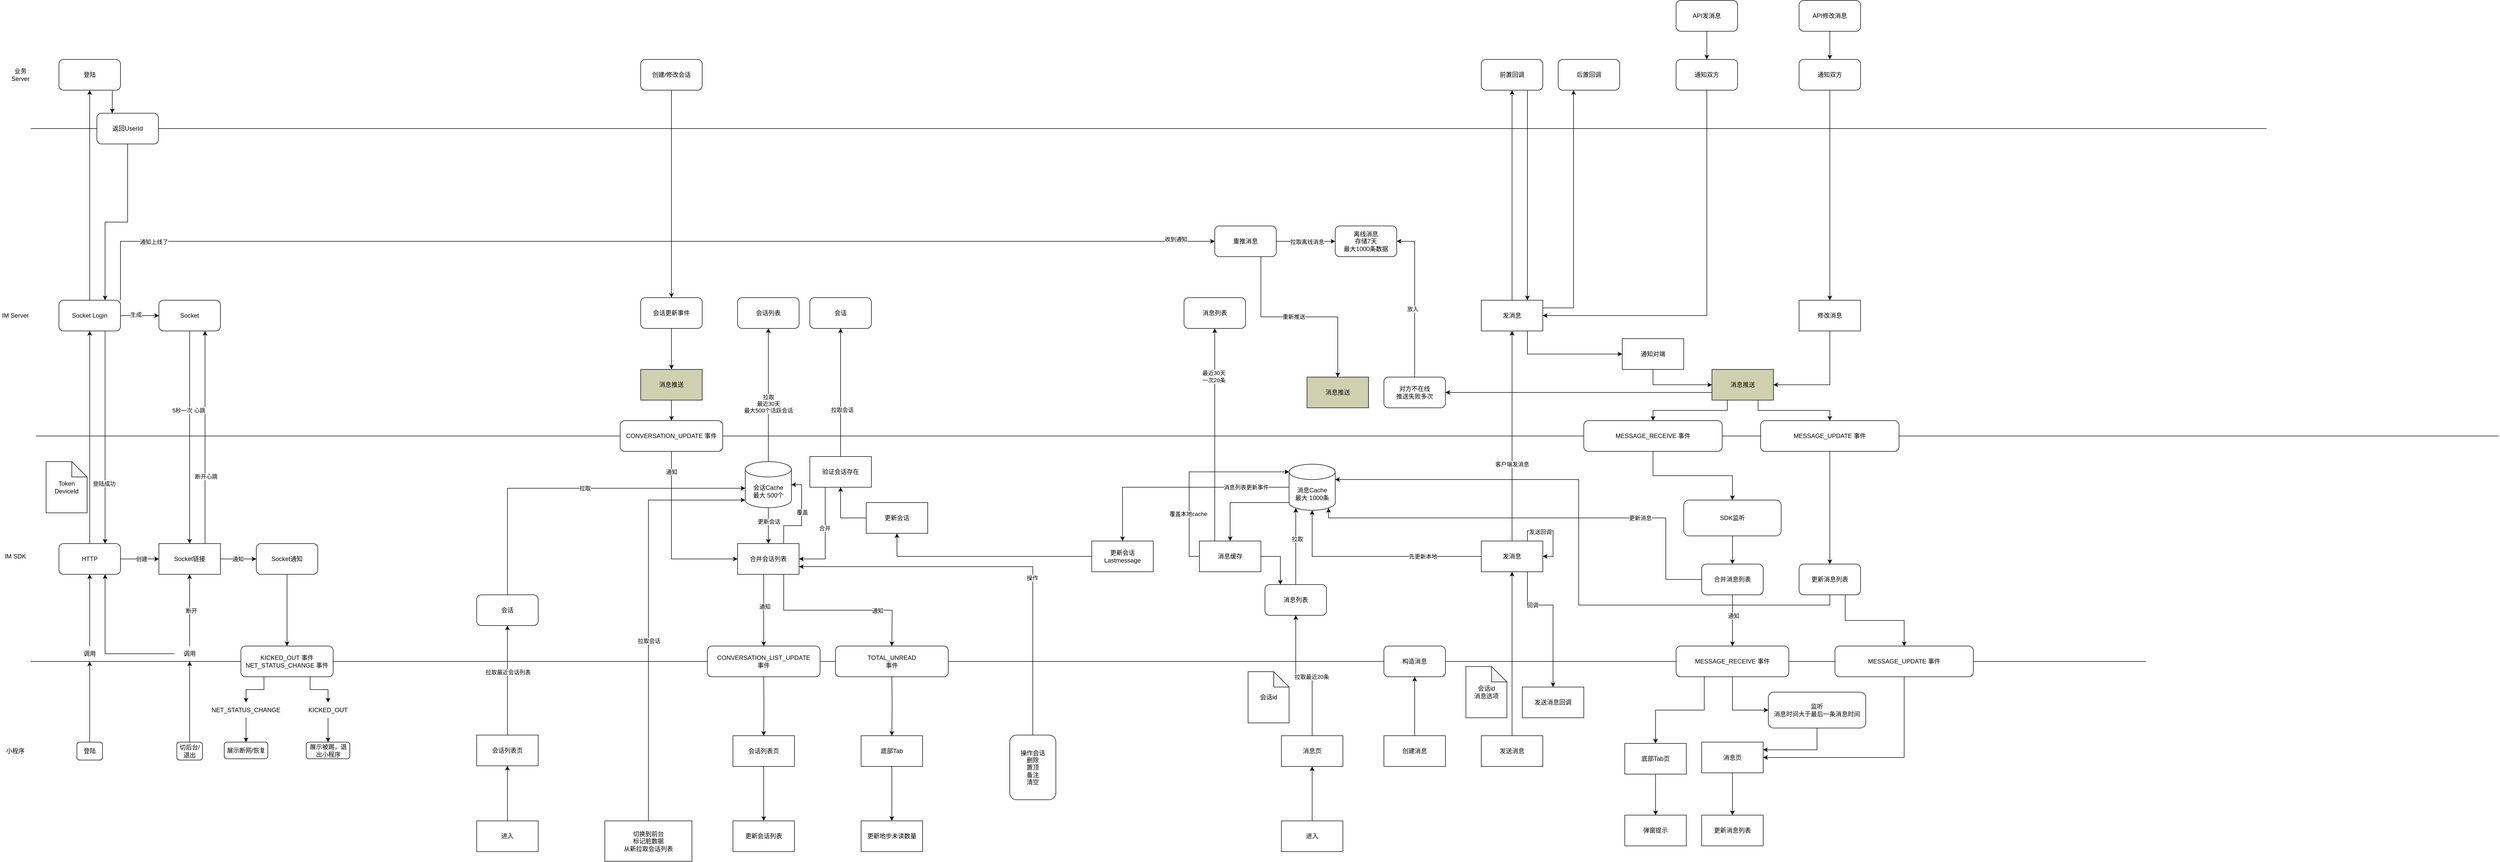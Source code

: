 <mxfile version="23.1.4" type="github" pages="2">
  <diagram name="IM交互" id="c7558073-3199-34d8-9f00-42111426c3f3">
    <mxGraphModel dx="2794" dy="581" grid="1" gridSize="10" guides="1" tooltips="1" connect="1" arrows="1" fold="1" page="1" pageScale="1" pageWidth="1600" pageHeight="1200" background="none" math="0" shadow="0">
      <root>
        <mxCell id="0" />
        <mxCell id="1" parent="0" />
        <mxCell id="LdSnZvn6ta1Y9JmK3Iy5-46" style="edgeStyle=orthogonalEdgeStyle;rounded=0;orthogonalLoop=1;jettySize=auto;html=1;exitX=0.5;exitY=0;exitDx=0;exitDy=0;" parent="1" source="LdSnZvn6ta1Y9JmK3Iy5-47" edge="1">
          <mxGeometry relative="1" as="geometry">
            <mxPoint x="115" y="1470" as="targetPoint" />
          </mxGeometry>
        </mxCell>
        <mxCell id="LdSnZvn6ta1Y9JmK3Iy5-47" value="登陆" style="rounded=1;whiteSpace=wrap;html=1;" parent="1" vertex="1">
          <mxGeometry x="90" y="1627.5" width="50" height="35" as="geometry" />
        </mxCell>
        <mxCell id="LdSnZvn6ta1Y9JmK3Iy5-48" value="" style="endArrow=none;html=1;rounded=0;" parent="1" source="LdSnZvn6ta1Y9JmK3Iy5-274" edge="1">
          <mxGeometry width="50" height="50" relative="1" as="geometry">
            <mxPoint x="10" y="1030" as="sourcePoint" />
            <mxPoint x="4815" y="1030" as="targetPoint" />
          </mxGeometry>
        </mxCell>
        <mxCell id="LdSnZvn6ta1Y9JmK3Iy5-49" value="" style="endArrow=none;html=1;rounded=0;" parent="1" source="LdSnZvn6ta1Y9JmK3Iy5-296" edge="1">
          <mxGeometry width="50" height="50" relative="1" as="geometry">
            <mxPoint x="1050" y="1470" as="sourcePoint" />
            <mxPoint x="4127" y="1470" as="targetPoint" />
          </mxGeometry>
        </mxCell>
        <mxCell id="LdSnZvn6ta1Y9JmK3Iy5-50" value="" style="endArrow=none;html=1;rounded=0;" parent="1" source="LdSnZvn6ta1Y9JmK3Iy5-96" edge="1">
          <mxGeometry width="50" height="50" relative="1" as="geometry">
            <mxPoint y="430" as="sourcePoint" />
            <mxPoint x="4362" y="430" as="targetPoint" />
          </mxGeometry>
        </mxCell>
        <mxCell id="LdSnZvn6ta1Y9JmK3Iy5-51" value="IM SDK" style="text;html=1;strokeColor=none;fillColor=none;align=center;verticalAlign=middle;whiteSpace=wrap;rounded=0;" parent="1" vertex="1">
          <mxGeometry x="-60" y="1250" width="60" height="30" as="geometry" />
        </mxCell>
        <mxCell id="LdSnZvn6ta1Y9JmK3Iy5-52" value="小程序" style="text;html=1;strokeColor=none;fillColor=none;align=center;verticalAlign=middle;whiteSpace=wrap;rounded=0;" parent="1" vertex="1">
          <mxGeometry x="-60" y="1630" width="60" height="30" as="geometry" />
        </mxCell>
        <mxCell id="LdSnZvn6ta1Y9JmK3Iy5-53" value="IM Server" style="text;html=1;strokeColor=none;fillColor=none;align=center;verticalAlign=middle;whiteSpace=wrap;rounded=0;" parent="1" vertex="1">
          <mxGeometry x="-60" y="780" width="60" height="30" as="geometry" />
        </mxCell>
        <mxCell id="LdSnZvn6ta1Y9JmK3Iy5-54" style="edgeStyle=orthogonalEdgeStyle;rounded=0;orthogonalLoop=1;jettySize=auto;html=1;exitX=0.5;exitY=0;exitDx=0;exitDy=0;" parent="1" source="LdSnZvn6ta1Y9JmK3Iy5-55" target="LdSnZvn6ta1Y9JmK3Iy5-61" edge="1">
          <mxGeometry relative="1" as="geometry" />
        </mxCell>
        <mxCell id="LdSnZvn6ta1Y9JmK3Iy5-55" value="HTTP" style="rounded=1;whiteSpace=wrap;html=1;" parent="1" vertex="1">
          <mxGeometry x="55" y="1240" width="120" height="60" as="geometry" />
        </mxCell>
        <mxCell id="LdSnZvn6ta1Y9JmK3Iy5-56" value="业务 Server" style="text;html=1;strokeColor=none;fillColor=none;align=center;verticalAlign=middle;whiteSpace=wrap;rounded=0;" parent="1" vertex="1">
          <mxGeometry x="-50" y="310" width="60" height="30" as="geometry" />
        </mxCell>
        <mxCell id="LdSnZvn6ta1Y9JmK3Iy5-57" value="" style="edgeStyle=orthogonalEdgeStyle;rounded=0;orthogonalLoop=1;jettySize=auto;html=1;exitX=0.75;exitY=1;exitDx=0;exitDy=0;entryX=0.75;entryY=0;entryDx=0;entryDy=0;" parent="1" source="LdSnZvn6ta1Y9JmK3Iy5-61" target="LdSnZvn6ta1Y9JmK3Iy5-55" edge="1">
          <mxGeometry x="0.002" relative="1" as="geometry">
            <mxPoint as="offset" />
          </mxGeometry>
        </mxCell>
        <mxCell id="LdSnZvn6ta1Y9JmK3Iy5-58" value="登陆成功" style="edgeLabel;html=1;align=center;verticalAlign=middle;resizable=0;points=[];" parent="LdSnZvn6ta1Y9JmK3Iy5-57" vertex="1" connectable="0">
          <mxGeometry x="0.436" y="-2" relative="1" as="geometry">
            <mxPoint as="offset" />
          </mxGeometry>
        </mxCell>
        <mxCell id="LdSnZvn6ta1Y9JmK3Iy5-59" style="edgeStyle=orthogonalEdgeStyle;rounded=0;orthogonalLoop=1;jettySize=auto;html=1;exitX=1;exitY=0.5;exitDx=0;exitDy=0;entryX=0;entryY=0.5;entryDx=0;entryDy=0;" parent="1" source="LdSnZvn6ta1Y9JmK3Iy5-61" target="LdSnZvn6ta1Y9JmK3Iy5-70" edge="1">
          <mxGeometry relative="1" as="geometry" />
        </mxCell>
        <mxCell id="LdSnZvn6ta1Y9JmK3Iy5-60" value="生成" style="edgeLabel;html=1;align=center;verticalAlign=middle;resizable=0;points=[];" parent="LdSnZvn6ta1Y9JmK3Iy5-59" vertex="1" connectable="0">
          <mxGeometry x="-0.2" y="2" relative="1" as="geometry">
            <mxPoint as="offset" />
          </mxGeometry>
        </mxCell>
        <mxCell id="LdSnZvn6ta1Y9JmK3Iy5-94" style="edgeStyle=orthogonalEdgeStyle;rounded=0;orthogonalLoop=1;jettySize=auto;html=1;exitX=0.5;exitY=0;exitDx=0;exitDy=0;" parent="1" source="LdSnZvn6ta1Y9JmK3Iy5-61" target="LdSnZvn6ta1Y9JmK3Iy5-93" edge="1">
          <mxGeometry relative="1" as="geometry" />
        </mxCell>
        <mxCell id="AxBrhQ_UlHn7jX95nk2z-7" style="edgeStyle=orthogonalEdgeStyle;rounded=0;orthogonalLoop=1;jettySize=auto;html=1;exitX=1;exitY=0;exitDx=0;exitDy=0;entryX=0;entryY=0.5;entryDx=0;entryDy=0;" edge="1" parent="1" source="LdSnZvn6ta1Y9JmK3Iy5-61" target="AxBrhQ_UlHn7jX95nk2z-28">
          <mxGeometry relative="1" as="geometry" />
        </mxCell>
        <mxCell id="AxBrhQ_UlHn7jX95nk2z-24" value="通知上线了" style="edgeLabel;html=1;align=center;verticalAlign=middle;resizable=0;points=[];" vertex="1" connectable="0" parent="AxBrhQ_UlHn7jX95nk2z-7">
          <mxGeometry x="-0.84" y="-1" relative="1" as="geometry">
            <mxPoint as="offset" />
          </mxGeometry>
        </mxCell>
        <mxCell id="AxBrhQ_UlHn7jX95nk2z-26" value="收到通知" style="edgeLabel;html=1;align=center;verticalAlign=middle;resizable=0;points=[];" vertex="1" connectable="0" parent="AxBrhQ_UlHn7jX95nk2z-7">
          <mxGeometry x="0.932" y="4" relative="1" as="geometry">
            <mxPoint as="offset" />
          </mxGeometry>
        </mxCell>
        <mxCell id="LdSnZvn6ta1Y9JmK3Iy5-61" value="Socket Login" style="rounded=1;whiteSpace=wrap;html=1;" parent="1" vertex="1">
          <mxGeometry x="55" y="765" width="120" height="60" as="geometry" />
        </mxCell>
        <mxCell id="LdSnZvn6ta1Y9JmK3Iy5-62" value="Token&lt;br&gt;DeviceId" style="shape=note;whiteSpace=wrap;html=1;backgroundOutline=1;darkOpacity=0.05;" parent="1" vertex="1">
          <mxGeometry x="30" y="1080" width="80" height="100" as="geometry" />
        </mxCell>
        <mxCell id="LdSnZvn6ta1Y9JmK3Iy5-63" style="edgeStyle=orthogonalEdgeStyle;rounded=0;orthogonalLoop=1;jettySize=auto;html=1;exitX=1;exitY=0.5;exitDx=0;exitDy=0;entryX=0;entryY=0.5;entryDx=0;entryDy=0;" parent="1" source="LdSnZvn6ta1Y9JmK3Iy5-55" target="LdSnZvn6ta1Y9JmK3Iy5-67" edge="1">
          <mxGeometry relative="1" as="geometry">
            <mxPoint x="250" y="1270" as="targetPoint" />
          </mxGeometry>
        </mxCell>
        <mxCell id="LdSnZvn6ta1Y9JmK3Iy5-64" value="创建" style="edgeLabel;html=1;align=center;verticalAlign=middle;resizable=0;points=[];" parent="LdSnZvn6ta1Y9JmK3Iy5-63" vertex="1" connectable="0">
          <mxGeometry x="0.093" y="-4" relative="1" as="geometry">
            <mxPoint y="-4" as="offset" />
          </mxGeometry>
        </mxCell>
        <mxCell id="LdSnZvn6ta1Y9JmK3Iy5-65" style="edgeStyle=orthogonalEdgeStyle;rounded=0;orthogonalLoop=1;jettySize=auto;html=1;exitX=1;exitY=0.5;exitDx=0;exitDy=0;entryX=0;entryY=0.5;entryDx=0;entryDy=0;" parent="1" source="LdSnZvn6ta1Y9JmK3Iy5-67" target="LdSnZvn6ta1Y9JmK3Iy5-80" edge="1">
          <mxGeometry relative="1" as="geometry">
            <mxPoint x="460" y="1270" as="targetPoint" />
          </mxGeometry>
        </mxCell>
        <mxCell id="LdSnZvn6ta1Y9JmK3Iy5-66" value="通知" style="edgeLabel;html=1;align=center;verticalAlign=middle;resizable=0;points=[];" parent="LdSnZvn6ta1Y9JmK3Iy5-65" vertex="1" connectable="0">
          <mxGeometry x="-0.029" y="-2" relative="1" as="geometry">
            <mxPoint y="-2" as="offset" />
          </mxGeometry>
        </mxCell>
        <mxCell id="AxBrhQ_UlHn7jX95nk2z-1" style="edgeStyle=orthogonalEdgeStyle;rounded=0;orthogonalLoop=1;jettySize=auto;html=1;exitX=0.75;exitY=0;exitDx=0;exitDy=0;entryX=0.75;entryY=1;entryDx=0;entryDy=0;" edge="1" parent="1" source="LdSnZvn6ta1Y9JmK3Iy5-67" target="LdSnZvn6ta1Y9JmK3Iy5-70">
          <mxGeometry relative="1" as="geometry" />
        </mxCell>
        <mxCell id="AxBrhQ_UlHn7jX95nk2z-2" value="断开心跳" style="edgeLabel;html=1;align=center;verticalAlign=middle;resizable=0;points=[];" vertex="1" connectable="0" parent="AxBrhQ_UlHn7jX95nk2z-1">
          <mxGeometry x="-0.369" y="-2" relative="1" as="geometry">
            <mxPoint as="offset" />
          </mxGeometry>
        </mxCell>
        <mxCell id="LdSnZvn6ta1Y9JmK3Iy5-67" value="Socket链接" style="rounded=0;whiteSpace=wrap;html=1;" parent="1" vertex="1">
          <mxGeometry x="250" y="1240" width="120" height="60" as="geometry" />
        </mxCell>
        <mxCell id="LdSnZvn6ta1Y9JmK3Iy5-68" style="edgeStyle=orthogonalEdgeStyle;rounded=0;orthogonalLoop=1;jettySize=auto;html=1;exitX=0.5;exitY=1;exitDx=0;exitDy=0;" parent="1" source="LdSnZvn6ta1Y9JmK3Iy5-70" target="LdSnZvn6ta1Y9JmK3Iy5-67" edge="1">
          <mxGeometry relative="1" as="geometry" />
        </mxCell>
        <mxCell id="LdSnZvn6ta1Y9JmK3Iy5-69" value="5秒一次 心跳" style="edgeLabel;html=1;align=center;verticalAlign=middle;resizable=0;points=[];" parent="LdSnZvn6ta1Y9JmK3Iy5-68" vertex="1" connectable="0">
          <mxGeometry x="-0.253" y="-2" relative="1" as="geometry">
            <mxPoint as="offset" />
          </mxGeometry>
        </mxCell>
        <mxCell id="LdSnZvn6ta1Y9JmK3Iy5-70" value="Socket" style="rounded=1;whiteSpace=wrap;html=1;" parent="1" vertex="1">
          <mxGeometry x="250" y="765" width="120" height="60" as="geometry" />
        </mxCell>
        <mxCell id="LdSnZvn6ta1Y9JmK3Iy5-71" style="edgeStyle=orthogonalEdgeStyle;rounded=0;orthogonalLoop=1;jettySize=auto;html=1;exitX=0.5;exitY=0;exitDx=0;exitDy=0;entryX=0.5;entryY=1;entryDx=0;entryDy=0;" parent="1" source="LdSnZvn6ta1Y9JmK3Iy5-72" target="LdSnZvn6ta1Y9JmK3Iy5-76" edge="1">
          <mxGeometry relative="1" as="geometry">
            <mxPoint x="310" y="1310" as="targetPoint" />
          </mxGeometry>
        </mxCell>
        <mxCell id="LdSnZvn6ta1Y9JmK3Iy5-72" value="切后台/退出" style="rounded=1;whiteSpace=wrap;html=1;" parent="1" vertex="1">
          <mxGeometry x="285" y="1627.5" width="50" height="35" as="geometry" />
        </mxCell>
        <mxCell id="LdSnZvn6ta1Y9JmK3Iy5-73" style="edgeStyle=orthogonalEdgeStyle;rounded=0;orthogonalLoop=1;jettySize=auto;html=1;exitX=0.5;exitY=0;exitDx=0;exitDy=0;" parent="1" source="LdSnZvn6ta1Y9JmK3Iy5-74" target="LdSnZvn6ta1Y9JmK3Iy5-55" edge="1">
          <mxGeometry relative="1" as="geometry" />
        </mxCell>
        <mxCell id="LdSnZvn6ta1Y9JmK3Iy5-74" value="调用" style="text;html=1;strokeColor=none;fillColor=none;align=center;verticalAlign=middle;whiteSpace=wrap;rounded=0;" parent="1" vertex="1">
          <mxGeometry x="85" y="1440" width="60" height="30" as="geometry" />
        </mxCell>
        <mxCell id="LdSnZvn6ta1Y9JmK3Iy5-75" style="edgeStyle=orthogonalEdgeStyle;rounded=0;orthogonalLoop=1;jettySize=auto;html=1;entryX=0.75;entryY=1;entryDx=0;entryDy=0;" parent="1" source="LdSnZvn6ta1Y9JmK3Iy5-76" target="LdSnZvn6ta1Y9JmK3Iy5-55" edge="1">
          <mxGeometry relative="1" as="geometry" />
        </mxCell>
        <mxCell id="LdSnZvn6ta1Y9JmK3Iy5-76" value="调用" style="text;html=1;strokeColor=none;fillColor=none;align=center;verticalAlign=middle;whiteSpace=wrap;rounded=0;" parent="1" vertex="1">
          <mxGeometry x="280" y="1440" width="60" height="30" as="geometry" />
        </mxCell>
        <mxCell id="LdSnZvn6ta1Y9JmK3Iy5-77" style="edgeStyle=orthogonalEdgeStyle;rounded=0;orthogonalLoop=1;jettySize=auto;html=1;entryX=0.5;entryY=1;entryDx=0;entryDy=0;exitX=0.5;exitY=0;exitDx=0;exitDy=0;" parent="1" source="LdSnZvn6ta1Y9JmK3Iy5-76" target="LdSnZvn6ta1Y9JmK3Iy5-67" edge="1">
          <mxGeometry relative="1" as="geometry">
            <mxPoint x="290" y="1465" as="sourcePoint" />
            <mxPoint x="420" y="1300" as="targetPoint" />
          </mxGeometry>
        </mxCell>
        <mxCell id="LdSnZvn6ta1Y9JmK3Iy5-78" value="断开" style="edgeLabel;html=1;align=center;verticalAlign=middle;resizable=0;points=[];" parent="LdSnZvn6ta1Y9JmK3Iy5-77" vertex="1" connectable="0">
          <mxGeometry x="-0.014" y="-3" relative="1" as="geometry">
            <mxPoint as="offset" />
          </mxGeometry>
        </mxCell>
        <mxCell id="LdSnZvn6ta1Y9JmK3Iy5-79" style="edgeStyle=orthogonalEdgeStyle;rounded=0;orthogonalLoop=1;jettySize=auto;html=1;exitX=0.5;exitY=1;exitDx=0;exitDy=0;entryX=0.5;entryY=0;entryDx=0;entryDy=0;" parent="1" source="LdSnZvn6ta1Y9JmK3Iy5-80" target="LdSnZvn6ta1Y9JmK3Iy5-84" edge="1">
          <mxGeometry relative="1" as="geometry">
            <mxPoint x="500" y="1510" as="targetPoint" />
          </mxGeometry>
        </mxCell>
        <mxCell id="LdSnZvn6ta1Y9JmK3Iy5-80" value="Socket通知" style="rounded=1;whiteSpace=wrap;html=1;" parent="1" vertex="1">
          <mxGeometry x="440" y="1240" width="120" height="60" as="geometry" />
        </mxCell>
        <mxCell id="LdSnZvn6ta1Y9JmK3Iy5-81" value="" style="endArrow=none;html=1;rounded=0;" parent="1" target="LdSnZvn6ta1Y9JmK3Iy5-84" edge="1">
          <mxGeometry width="50" height="50" relative="1" as="geometry">
            <mxPoint y="1470" as="sourcePoint" />
            <mxPoint x="1680" y="1470" as="targetPoint" />
          </mxGeometry>
        </mxCell>
        <mxCell id="LdSnZvn6ta1Y9JmK3Iy5-82" style="edgeStyle=orthogonalEdgeStyle;rounded=0;orthogonalLoop=1;jettySize=auto;html=1;exitX=0.25;exitY=1;exitDx=0;exitDy=0;" parent="1" source="LdSnZvn6ta1Y9JmK3Iy5-84" target="LdSnZvn6ta1Y9JmK3Iy5-87" edge="1">
          <mxGeometry relative="1" as="geometry" />
        </mxCell>
        <mxCell id="LdSnZvn6ta1Y9JmK3Iy5-83" style="edgeStyle=orthogonalEdgeStyle;rounded=0;orthogonalLoop=1;jettySize=auto;html=1;exitX=0.75;exitY=1;exitDx=0;exitDy=0;entryX=0.5;entryY=0;entryDx=0;entryDy=0;" parent="1" source="LdSnZvn6ta1Y9JmK3Iy5-84" target="LdSnZvn6ta1Y9JmK3Iy5-89" edge="1">
          <mxGeometry relative="1" as="geometry">
            <mxPoint x="570" y="1550" as="targetPoint" />
          </mxGeometry>
        </mxCell>
        <mxCell id="LdSnZvn6ta1Y9JmK3Iy5-84" value="KICKED_OUT 事件&lt;br&gt;NET_STATUS_CHANGE 事件" style="rounded=1;whiteSpace=wrap;html=1;" parent="1" vertex="1">
          <mxGeometry x="410" y="1440" width="180" height="60" as="geometry" />
        </mxCell>
        <mxCell id="LdSnZvn6ta1Y9JmK3Iy5-85" value="展示断网/恢复" style="rounded=1;whiteSpace=wrap;html=1;" parent="1" vertex="1">
          <mxGeometry x="377.5" y="1627.5" width="85" height="32.5" as="geometry" />
        </mxCell>
        <mxCell id="LdSnZvn6ta1Y9JmK3Iy5-86" style="edgeStyle=orthogonalEdgeStyle;rounded=0;orthogonalLoop=1;jettySize=auto;html=1;exitX=0.5;exitY=1;exitDx=0;exitDy=0;entryX=0.5;entryY=0;entryDx=0;entryDy=0;" parent="1" source="LdSnZvn6ta1Y9JmK3Iy5-87" target="LdSnZvn6ta1Y9JmK3Iy5-85" edge="1">
          <mxGeometry relative="1" as="geometry" />
        </mxCell>
        <mxCell id="LdSnZvn6ta1Y9JmK3Iy5-87" value="&lt;meta charset=&quot;utf-8&quot;&gt;&lt;span style=&quot;color: rgb(0, 0, 0); font-family: Helvetica; font-size: 12px; font-style: normal; font-variant-ligatures: normal; font-variant-caps: normal; font-weight: 400; letter-spacing: normal; orphans: 2; text-align: center; text-indent: 0px; text-transform: none; widows: 2; word-spacing: 0px; -webkit-text-stroke-width: 0px; background-color: rgb(251, 251, 251); text-decoration-thickness: initial; text-decoration-style: initial; text-decoration-color: initial; float: none; display: inline !important;&quot;&gt;NET_STATUS_CHANGE&lt;/span&gt;" style="text;html=1;strokeColor=none;fillColor=none;align=center;verticalAlign=middle;whiteSpace=wrap;rounded=0;" parent="1" vertex="1">
          <mxGeometry x="390" y="1550" width="60" height="30" as="geometry" />
        </mxCell>
        <mxCell id="LdSnZvn6ta1Y9JmK3Iy5-88" style="edgeStyle=orthogonalEdgeStyle;rounded=0;orthogonalLoop=1;jettySize=auto;html=1;exitX=0.5;exitY=1;exitDx=0;exitDy=0;" parent="1" source="LdSnZvn6ta1Y9JmK3Iy5-89" target="LdSnZvn6ta1Y9JmK3Iy5-90" edge="1">
          <mxGeometry relative="1" as="geometry" />
        </mxCell>
        <mxCell id="LdSnZvn6ta1Y9JmK3Iy5-89" value="&lt;meta charset=&quot;utf-8&quot;&gt;&lt;span style=&quot;color: rgb(0, 0, 0); font-family: Helvetica; font-size: 12px; font-style: normal; font-variant-ligatures: normal; font-variant-caps: normal; font-weight: 400; letter-spacing: normal; orphans: 2; text-align: center; text-indent: 0px; text-transform: none; widows: 2; word-spacing: 0px; -webkit-text-stroke-width: 0px; background-color: rgb(251, 251, 251); text-decoration-thickness: initial; text-decoration-style: initial; text-decoration-color: initial; float: none; display: inline !important;&quot;&gt;KICKED_OUT&lt;/span&gt;" style="text;html=1;strokeColor=none;fillColor=none;align=center;verticalAlign=middle;whiteSpace=wrap;rounded=0;" parent="1" vertex="1">
          <mxGeometry x="550" y="1550" width="60" height="30" as="geometry" />
        </mxCell>
        <mxCell id="LdSnZvn6ta1Y9JmK3Iy5-90" value="展示被踢，退出小程序" style="rounded=1;whiteSpace=wrap;html=1;" parent="1" vertex="1">
          <mxGeometry x="537.5" y="1627.5" width="85" height="32.5" as="geometry" />
        </mxCell>
        <mxCell id="LdSnZvn6ta1Y9JmK3Iy5-95" style="edgeStyle=orthogonalEdgeStyle;rounded=0;orthogonalLoop=1;jettySize=auto;html=1;exitX=0.867;exitY=1.017;exitDx=0;exitDy=0;entryX=0.25;entryY=0;entryDx=0;entryDy=0;exitPerimeter=0;" parent="1" source="LdSnZvn6ta1Y9JmK3Iy5-93" target="LdSnZvn6ta1Y9JmK3Iy5-96" edge="1">
          <mxGeometry relative="1" as="geometry">
            <mxPoint x="145" y="540" as="targetPoint" />
          </mxGeometry>
        </mxCell>
        <mxCell id="LdSnZvn6ta1Y9JmK3Iy5-93" value="登陆" style="rounded=1;whiteSpace=wrap;html=1;" parent="1" vertex="1">
          <mxGeometry x="55" y="295" width="120" height="60" as="geometry" />
        </mxCell>
        <mxCell id="LdSnZvn6ta1Y9JmK3Iy5-98" style="edgeStyle=orthogonalEdgeStyle;rounded=0;orthogonalLoop=1;jettySize=auto;html=1;exitX=0.5;exitY=1;exitDx=0;exitDy=0;entryX=0.75;entryY=0;entryDx=0;entryDy=0;" parent="1" source="LdSnZvn6ta1Y9JmK3Iy5-96" target="LdSnZvn6ta1Y9JmK3Iy5-61" edge="1">
          <mxGeometry relative="1" as="geometry" />
        </mxCell>
        <mxCell id="LdSnZvn6ta1Y9JmK3Iy5-99" value="" style="endArrow=none;html=1;rounded=0;" parent="1" target="LdSnZvn6ta1Y9JmK3Iy5-96" edge="1">
          <mxGeometry width="50" height="50" relative="1" as="geometry">
            <mxPoint y="430" as="sourcePoint" />
            <mxPoint x="1680" y="430" as="targetPoint" />
          </mxGeometry>
        </mxCell>
        <mxCell id="LdSnZvn6ta1Y9JmK3Iy5-96" value="返回UserId" style="rounded=1;whiteSpace=wrap;html=1;" parent="1" vertex="1">
          <mxGeometry x="129" y="400" width="120" height="60" as="geometry" />
        </mxCell>
        <mxCell id="LdSnZvn6ta1Y9JmK3Iy5-100" value="会话" style="rounded=1;whiteSpace=wrap;html=1;" parent="1" vertex="1">
          <mxGeometry x="870" y="1340" width="120" height="60" as="geometry" />
        </mxCell>
        <mxCell id="LdSnZvn6ta1Y9JmK3Iy5-105" style="edgeStyle=orthogonalEdgeStyle;rounded=0;orthogonalLoop=1;jettySize=auto;html=1;exitX=0.5;exitY=0;exitDx=0;exitDy=0;exitPerimeter=0;" parent="1" source="LdSnZvn6ta1Y9JmK3Iy5-101" target="LdSnZvn6ta1Y9JmK3Iy5-104" edge="1">
          <mxGeometry relative="1" as="geometry" />
        </mxCell>
        <mxCell id="LdSnZvn6ta1Y9JmK3Iy5-106" value="拉取&lt;br&gt;最近30天&lt;br&gt;最大500个活跃会话" style="edgeLabel;html=1;align=center;verticalAlign=middle;resizable=0;points=[];" parent="LdSnZvn6ta1Y9JmK3Iy5-105" vertex="1" connectable="0">
          <mxGeometry x="-0.259" y="1" relative="1" as="geometry">
            <mxPoint x="1" y="-17" as="offset" />
          </mxGeometry>
        </mxCell>
        <mxCell id="LdSnZvn6ta1Y9JmK3Iy5-131" style="edgeStyle=orthogonalEdgeStyle;rounded=0;orthogonalLoop=1;jettySize=auto;html=1;exitX=0.5;exitY=1;exitDx=0;exitDy=0;exitPerimeter=0;entryX=0.5;entryY=0;entryDx=0;entryDy=0;" parent="1" source="LdSnZvn6ta1Y9JmK3Iy5-101" target="LdSnZvn6ta1Y9JmK3Iy5-130" edge="1">
          <mxGeometry relative="1" as="geometry" />
        </mxCell>
        <mxCell id="LdSnZvn6ta1Y9JmK3Iy5-134" value="更新会话" style="edgeLabel;html=1;align=center;verticalAlign=middle;resizable=0;points=[];" parent="LdSnZvn6ta1Y9JmK3Iy5-131" vertex="1" connectable="0">
          <mxGeometry x="-0.233" y="1" relative="1" as="geometry">
            <mxPoint as="offset" />
          </mxGeometry>
        </mxCell>
        <mxCell id="LdSnZvn6ta1Y9JmK3Iy5-101" value="会话Cache&lt;br&gt;最大 500个" style="shape=cylinder3;whiteSpace=wrap;html=1;boundedLbl=1;backgroundOutline=1;size=15;" parent="1" vertex="1">
          <mxGeometry x="1394" y="1080" width="90" height="90" as="geometry" />
        </mxCell>
        <mxCell id="LdSnZvn6ta1Y9JmK3Iy5-102" style="edgeStyle=orthogonalEdgeStyle;rounded=0;orthogonalLoop=1;jettySize=auto;html=1;exitX=0.5;exitY=0;exitDx=0;exitDy=0;entryX=0;entryY=0.578;entryDx=0;entryDy=0;entryPerimeter=0;" parent="1" source="LdSnZvn6ta1Y9JmK3Iy5-100" target="LdSnZvn6ta1Y9JmK3Iy5-101" edge="1">
          <mxGeometry relative="1" as="geometry">
            <mxPoint x="960" y="1190" as="sourcePoint" />
            <mxPoint x="1394" y="1090" as="targetPoint" />
            <Array as="points">
              <mxPoint x="930" y="1132" />
            </Array>
          </mxGeometry>
        </mxCell>
        <mxCell id="LdSnZvn6ta1Y9JmK3Iy5-103" value="拉取" style="edgeLabel;html=1;align=center;verticalAlign=middle;resizable=0;points=[];" parent="LdSnZvn6ta1Y9JmK3Iy5-102" vertex="1" connectable="0">
          <mxGeometry x="0.067" y="2" relative="1" as="geometry">
            <mxPoint y="2" as="offset" />
          </mxGeometry>
        </mxCell>
        <mxCell id="LdSnZvn6ta1Y9JmK3Iy5-104" value="会话列表" style="rounded=1;whiteSpace=wrap;html=1;" parent="1" vertex="1">
          <mxGeometry x="1379" y="760" width="120" height="60" as="geometry" />
        </mxCell>
        <mxCell id="LdSnZvn6ta1Y9JmK3Iy5-110" style="edgeStyle=orthogonalEdgeStyle;rounded=0;orthogonalLoop=1;jettySize=auto;html=1;exitX=0.5;exitY=0;exitDx=0;exitDy=0;" parent="1" source="LdSnZvn6ta1Y9JmK3Iy5-142" target="LdSnZvn6ta1Y9JmK3Iy5-100" edge="1">
          <mxGeometry relative="1" as="geometry">
            <mxPoint x="930" y="1625" as="sourcePoint" />
          </mxGeometry>
        </mxCell>
        <mxCell id="LdSnZvn6ta1Y9JmK3Iy5-111" value="拉取最近会话列表" style="edgeLabel;html=1;align=center;verticalAlign=middle;resizable=0;points=[];" parent="LdSnZvn6ta1Y9JmK3Iy5-110" vertex="1" connectable="0">
          <mxGeometry x="0.151" y="-1" relative="1" as="geometry">
            <mxPoint as="offset" />
          </mxGeometry>
        </mxCell>
        <mxCell id="LdSnZvn6ta1Y9JmK3Iy5-109" style="edgeStyle=orthogonalEdgeStyle;rounded=0;orthogonalLoop=1;jettySize=auto;html=1;exitX=0.5;exitY=0;exitDx=0;exitDy=0;entryX=0.5;entryY=1;entryDx=0;entryDy=0;" parent="1" source="LdSnZvn6ta1Y9JmK3Iy5-108" target="LdSnZvn6ta1Y9JmK3Iy5-142" edge="1">
          <mxGeometry relative="1" as="geometry">
            <mxPoint x="930" y="1660" as="targetPoint" />
          </mxGeometry>
        </mxCell>
        <mxCell id="LdSnZvn6ta1Y9JmK3Iy5-108" value="进入" style="rounded=0;whiteSpace=wrap;html=1;" parent="1" vertex="1">
          <mxGeometry x="870" y="1781.25" width="120" height="60" as="geometry" />
        </mxCell>
        <mxCell id="LdSnZvn6ta1Y9JmK3Iy5-113" value="" style="endArrow=none;html=1;rounded=0;" parent="1" source="LdSnZvn6ta1Y9JmK3Iy5-84" edge="1">
          <mxGeometry width="50" height="50" relative="1" as="geometry">
            <mxPoint x="590" y="1470" as="sourcePoint" />
            <mxPoint x="1050" y="1470" as="targetPoint" />
          </mxGeometry>
        </mxCell>
        <mxCell id="LdSnZvn6ta1Y9JmK3Iy5-123" style="edgeStyle=orthogonalEdgeStyle;rounded=0;orthogonalLoop=1;jettySize=auto;html=1;exitX=0.5;exitY=1;exitDx=0;exitDy=0;entryX=0.5;entryY=0;entryDx=0;entryDy=0;" parent="1" source="LdSnZvn6ta1Y9JmK3Iy5-114" target="LdSnZvn6ta1Y9JmK3Iy5-124" edge="1">
          <mxGeometry relative="1" as="geometry">
            <mxPoint x="1055" y="580" as="targetPoint" />
          </mxGeometry>
        </mxCell>
        <mxCell id="LdSnZvn6ta1Y9JmK3Iy5-114" value="创建/修改会话" style="rounded=1;whiteSpace=wrap;html=1;" parent="1" vertex="1">
          <mxGeometry x="1190" y="295" width="120" height="60" as="geometry" />
        </mxCell>
        <mxCell id="LdSnZvn6ta1Y9JmK3Iy5-292" style="edgeStyle=orthogonalEdgeStyle;rounded=0;orthogonalLoop=1;jettySize=auto;html=1;exitX=0.5;exitY=1;exitDx=0;exitDy=0;entryX=0.5;entryY=0;entryDx=0;entryDy=0;" parent="1" source="LdSnZvn6ta1Y9JmK3Iy5-124" target="AxBrhQ_UlHn7jX95nk2z-8" edge="1">
          <mxGeometry relative="1" as="geometry" />
        </mxCell>
        <mxCell id="LdSnZvn6ta1Y9JmK3Iy5-124" value="会话更新事件" style="rounded=1;whiteSpace=wrap;html=1;" parent="1" vertex="1">
          <mxGeometry x="1190" y="760" width="120" height="60" as="geometry" />
        </mxCell>
        <mxCell id="LdSnZvn6ta1Y9JmK3Iy5-178" style="edgeStyle=orthogonalEdgeStyle;rounded=0;orthogonalLoop=1;jettySize=auto;html=1;entryX=0;entryY=0.5;entryDx=0;entryDy=0;exitX=0.5;exitY=1;exitDx=0;exitDy=0;" parent="1" source="LdSnZvn6ta1Y9JmK3Iy5-285" target="LdSnZvn6ta1Y9JmK3Iy5-130" edge="1">
          <mxGeometry relative="1" as="geometry">
            <mxPoint x="1710" y="1050" as="sourcePoint" />
          </mxGeometry>
        </mxCell>
        <mxCell id="LdSnZvn6ta1Y9JmK3Iy5-179" value="通知" style="edgeLabel;html=1;align=center;verticalAlign=middle;resizable=0;points=[];" parent="LdSnZvn6ta1Y9JmK3Iy5-178" vertex="1" connectable="0">
          <mxGeometry x="-0.08" y="1" relative="1" as="geometry">
            <mxPoint x="-1" y="-116" as="offset" />
          </mxGeometry>
        </mxCell>
        <mxCell id="LdSnZvn6ta1Y9JmK3Iy5-140" style="edgeStyle=orthogonalEdgeStyle;rounded=0;orthogonalLoop=1;jettySize=auto;html=1;exitX=1;exitY=0.5;exitDx=0;exitDy=0;entryX=0.5;entryY=0;entryDx=0;entryDy=0;" parent="1" source="LdSnZvn6ta1Y9JmK3Iy5-130" edge="1">
          <mxGeometry relative="1" as="geometry">
            <mxPoint x="1430" y="1440" as="targetPoint" />
            <Array as="points">
              <mxPoint x="1499" y="1300" />
              <mxPoint x="1430" y="1300" />
            </Array>
          </mxGeometry>
        </mxCell>
        <mxCell id="LdSnZvn6ta1Y9JmK3Iy5-141" value="通知" style="edgeLabel;html=1;align=center;verticalAlign=middle;resizable=0;points=[];" parent="LdSnZvn6ta1Y9JmK3Iy5-140" vertex="1" connectable="0">
          <mxGeometry x="0.352" y="2" relative="1" as="geometry">
            <mxPoint as="offset" />
          </mxGeometry>
        </mxCell>
        <mxCell id="LdSnZvn6ta1Y9JmK3Iy5-151" style="edgeStyle=orthogonalEdgeStyle;rounded=0;orthogonalLoop=1;jettySize=auto;html=1;exitX=0.75;exitY=1;exitDx=0;exitDy=0;entryX=0.5;entryY=0;entryDx=0;entryDy=0;" parent="1" source="LdSnZvn6ta1Y9JmK3Iy5-130" edge="1">
          <mxGeometry relative="1" as="geometry">
            <mxPoint x="1680" y="1440" as="targetPoint" />
          </mxGeometry>
        </mxCell>
        <mxCell id="LdSnZvn6ta1Y9JmK3Iy5-152" value="通知" style="edgeLabel;html=1;align=center;verticalAlign=middle;resizable=0;points=[];" parent="LdSnZvn6ta1Y9JmK3Iy5-151" vertex="1" connectable="0">
          <mxGeometry x="0.44" y="-1" relative="1" as="geometry">
            <mxPoint as="offset" />
          </mxGeometry>
        </mxCell>
        <mxCell id="LdSnZvn6ta1Y9JmK3Iy5-130" value="合并会话列表" style="rounded=0;whiteSpace=wrap;html=1;" parent="1" vertex="1">
          <mxGeometry x="1379" y="1240" width="120" height="60" as="geometry" />
        </mxCell>
        <mxCell id="LdSnZvn6ta1Y9JmK3Iy5-144" value="" style="edgeStyle=orthogonalEdgeStyle;rounded=0;orthogonalLoop=1;jettySize=auto;html=1;" parent="1" target="LdSnZvn6ta1Y9JmK3Iy5-143" edge="1">
          <mxGeometry relative="1" as="geometry">
            <mxPoint x="1430" y="1500" as="sourcePoint" />
          </mxGeometry>
        </mxCell>
        <mxCell id="LdSnZvn6ta1Y9JmK3Iy5-142" value="会话列表页" style="rounded=0;whiteSpace=wrap;html=1;" parent="1" vertex="1">
          <mxGeometry x="870" y="1613.75" width="120" height="60" as="geometry" />
        </mxCell>
        <mxCell id="LdSnZvn6ta1Y9JmK3Iy5-148" style="edgeStyle=orthogonalEdgeStyle;rounded=0;orthogonalLoop=1;jettySize=auto;html=1;exitX=0.5;exitY=1;exitDx=0;exitDy=0;" parent="1" source="LdSnZvn6ta1Y9JmK3Iy5-143" target="LdSnZvn6ta1Y9JmK3Iy5-147" edge="1">
          <mxGeometry relative="1" as="geometry" />
        </mxCell>
        <mxCell id="LdSnZvn6ta1Y9JmK3Iy5-143" value="会话列表页" style="rounded=0;whiteSpace=wrap;html=1;" parent="1" vertex="1">
          <mxGeometry x="1370" y="1615" width="120" height="60" as="geometry" />
        </mxCell>
        <mxCell id="LdSnZvn6ta1Y9JmK3Iy5-147" value="更新会话列表" style="rounded=0;whiteSpace=wrap;html=1;" parent="1" vertex="1">
          <mxGeometry x="1370" y="1781.25" width="120" height="60" as="geometry" />
        </mxCell>
        <mxCell id="LdSnZvn6ta1Y9JmK3Iy5-154" style="edgeStyle=orthogonalEdgeStyle;rounded=0;orthogonalLoop=1;jettySize=auto;html=1;exitX=0.5;exitY=1;exitDx=0;exitDy=0;entryX=0.5;entryY=0;entryDx=0;entryDy=0;" parent="1" target="LdSnZvn6ta1Y9JmK3Iy5-153" edge="1">
          <mxGeometry relative="1" as="geometry">
            <mxPoint x="1680" y="1500" as="sourcePoint" />
          </mxGeometry>
        </mxCell>
        <mxCell id="LdSnZvn6ta1Y9JmK3Iy5-156" style="edgeStyle=orthogonalEdgeStyle;rounded=0;orthogonalLoop=1;jettySize=auto;html=1;exitX=0.5;exitY=1;exitDx=0;exitDy=0;" parent="1" source="LdSnZvn6ta1Y9JmK3Iy5-153" target="LdSnZvn6ta1Y9JmK3Iy5-155" edge="1">
          <mxGeometry relative="1" as="geometry" />
        </mxCell>
        <mxCell id="LdSnZvn6ta1Y9JmK3Iy5-153" value="底部Tab" style="rounded=0;whiteSpace=wrap;html=1;" parent="1" vertex="1">
          <mxGeometry x="1620" y="1615" width="120" height="60" as="geometry" />
        </mxCell>
        <mxCell id="LdSnZvn6ta1Y9JmK3Iy5-155" value="更新地步未读数量" style="rounded=0;whiteSpace=wrap;html=1;" parent="1" vertex="1">
          <mxGeometry x="1620" y="1781.25" width="120" height="60" as="geometry" />
        </mxCell>
        <mxCell id="LdSnZvn6ta1Y9JmK3Iy5-161" style="edgeStyle=orthogonalEdgeStyle;rounded=0;orthogonalLoop=1;jettySize=auto;html=1;exitX=0.5;exitY=0;exitDx=0;exitDy=0;entryX=1;entryY=0.75;entryDx=0;entryDy=0;" parent="1" source="LdSnZvn6ta1Y9JmK3Iy5-159" target="LdSnZvn6ta1Y9JmK3Iy5-130" edge="1">
          <mxGeometry relative="1" as="geometry" />
        </mxCell>
        <mxCell id="LdSnZvn6ta1Y9JmK3Iy5-176" value="操作" style="edgeLabel;html=1;align=center;verticalAlign=middle;resizable=0;points=[];" parent="LdSnZvn6ta1Y9JmK3Iy5-161" vertex="1" connectable="0">
          <mxGeometry x="-0.216" y="1" relative="1" as="geometry">
            <mxPoint as="offset" />
          </mxGeometry>
        </mxCell>
        <mxCell id="LdSnZvn6ta1Y9JmK3Iy5-159" value="操作会话&lt;br&gt;删除&lt;br&gt;置顶&lt;br&gt;备注&lt;br&gt;清空" style="rounded=1;whiteSpace=wrap;html=1;" parent="1" vertex="1">
          <mxGeometry x="1910" y="1613.75" width="90" height="126.25" as="geometry" />
        </mxCell>
        <mxCell id="LdSnZvn6ta1Y9JmK3Iy5-162" style="edgeStyle=orthogonalEdgeStyle;rounded=0;orthogonalLoop=1;jettySize=auto;html=1;exitX=0;exitY=0.5;exitDx=0;exitDy=0;entryX=0.5;entryY=1;entryDx=0;entryDy=0;" parent="1" source="LdSnZvn6ta1Y9JmK3Iy5-160" target="LdSnZvn6ta1Y9JmK3Iy5-286" edge="1">
          <mxGeometry relative="1" as="geometry" />
        </mxCell>
        <mxCell id="LdSnZvn6ta1Y9JmK3Iy5-160" value="更新会话" style="rounded=0;whiteSpace=wrap;html=1;" parent="1" vertex="1">
          <mxGeometry x="1630" y="1160" width="120" height="60" as="geometry" />
        </mxCell>
        <mxCell id="LdSnZvn6ta1Y9JmK3Iy5-166" style="edgeStyle=orthogonalEdgeStyle;rounded=0;orthogonalLoop=1;jettySize=auto;html=1;exitX=0.75;exitY=0;exitDx=0;exitDy=0;entryX=1;entryY=0.5;entryDx=0;entryDy=0;entryPerimeter=0;" parent="1" source="LdSnZvn6ta1Y9JmK3Iy5-130" target="LdSnZvn6ta1Y9JmK3Iy5-101" edge="1">
          <mxGeometry relative="1" as="geometry" />
        </mxCell>
        <mxCell id="LdSnZvn6ta1Y9JmK3Iy5-167" value="覆盖" style="edgeLabel;html=1;align=center;verticalAlign=middle;resizable=0;points=[];" parent="LdSnZvn6ta1Y9JmK3Iy5-166" vertex="1" connectable="0">
          <mxGeometry x="0.129" y="-1" relative="1" as="geometry">
            <mxPoint as="offset" />
          </mxGeometry>
        </mxCell>
        <mxCell id="LdSnZvn6ta1Y9JmK3Iy5-198" style="edgeStyle=orthogonalEdgeStyle;rounded=0;orthogonalLoop=1;jettySize=auto;html=1;exitX=0;exitY=0.5;exitDx=0;exitDy=0;exitPerimeter=0;entryX=0.5;entryY=0;entryDx=0;entryDy=0;" parent="1" source="LdSnZvn6ta1Y9JmK3Iy5-181" target="LdSnZvn6ta1Y9JmK3Iy5-197" edge="1">
          <mxGeometry relative="1" as="geometry" />
        </mxCell>
        <mxCell id="LdSnZvn6ta1Y9JmK3Iy5-249" value="消息列表更新事件" style="edgeLabel;html=1;align=center;verticalAlign=middle;resizable=0;points=[];" parent="LdSnZvn6ta1Y9JmK3Iy5-198" vertex="1" connectable="0">
          <mxGeometry x="-0.411" y="1" relative="1" as="geometry">
            <mxPoint x="42" y="-1" as="offset" />
          </mxGeometry>
        </mxCell>
        <mxCell id="ihgq_GEpbdPoV1fD1WLc-6" style="edgeStyle=orthogonalEdgeStyle;rounded=0;orthogonalLoop=1;jettySize=auto;html=1;exitX=0;exitY=1;exitDx=0;exitDy=-15;exitPerimeter=0;entryX=0.5;entryY=0;entryDx=0;entryDy=0;" parent="1" source="LdSnZvn6ta1Y9JmK3Iy5-181" target="ihgq_GEpbdPoV1fD1WLc-7" edge="1">
          <mxGeometry relative="1" as="geometry">
            <mxPoint x="2400" y="1280" as="targetPoint" />
          </mxGeometry>
        </mxCell>
        <mxCell id="LdSnZvn6ta1Y9JmK3Iy5-181" value="消息Cache&lt;br&gt;最大 1000条" style="shape=cylinder3;whiteSpace=wrap;html=1;boundedLbl=1;backgroundOutline=1;size=15;" parent="1" vertex="1">
          <mxGeometry x="2455" y="1085" width="90" height="90" as="geometry" />
        </mxCell>
        <mxCell id="LdSnZvn6ta1Y9JmK3Iy5-182" style="edgeStyle=orthogonalEdgeStyle;rounded=0;orthogonalLoop=1;jettySize=auto;html=1;exitX=0.5;exitY=0;exitDx=0;exitDy=0;entryX=0.5;entryY=1;entryDx=0;entryDy=0;" parent="1" source="LdSnZvn6ta1Y9JmK3Iy5-183" target="LdSnZvn6ta1Y9JmK3Iy5-184" edge="1">
          <mxGeometry relative="1" as="geometry">
            <mxPoint x="2500" y="1661.25" as="targetPoint" />
          </mxGeometry>
        </mxCell>
        <mxCell id="LdSnZvn6ta1Y9JmK3Iy5-183" value="进入" style="rounded=0;whiteSpace=wrap;html=1;" parent="1" vertex="1">
          <mxGeometry x="2440" y="1781.25" width="120" height="60" as="geometry" />
        </mxCell>
        <mxCell id="LdSnZvn6ta1Y9JmK3Iy5-188" style="edgeStyle=orthogonalEdgeStyle;rounded=0;orthogonalLoop=1;jettySize=auto;html=1;exitX=0.5;exitY=0;exitDx=0;exitDy=0;entryX=0.5;entryY=1;entryDx=0;entryDy=0;" parent="1" source="LdSnZvn6ta1Y9JmK3Iy5-184" target="LdSnZvn6ta1Y9JmK3Iy5-185" edge="1">
          <mxGeometry relative="1" as="geometry" />
        </mxCell>
        <mxCell id="LdSnZvn6ta1Y9JmK3Iy5-189" value="拉取最近20条" style="edgeLabel;html=1;align=center;verticalAlign=middle;resizable=0;points=[];" parent="LdSnZvn6ta1Y9JmK3Iy5-188" vertex="1" connectable="0">
          <mxGeometry x="-0.107" y="2" relative="1" as="geometry">
            <mxPoint as="offset" />
          </mxGeometry>
        </mxCell>
        <mxCell id="LdSnZvn6ta1Y9JmK3Iy5-184" value="消息页" style="rounded=0;whiteSpace=wrap;html=1;" parent="1" vertex="1">
          <mxGeometry x="2440" y="1615" width="120" height="60" as="geometry" />
        </mxCell>
        <mxCell id="LdSnZvn6ta1Y9JmK3Iy5-185" value="消息列表" style="rounded=1;whiteSpace=wrap;html=1;" parent="1" vertex="1">
          <mxGeometry x="2408" y="1320" width="120" height="60" as="geometry" />
        </mxCell>
        <mxCell id="LdSnZvn6ta1Y9JmK3Iy5-190" style="edgeStyle=orthogonalEdgeStyle;rounded=0;orthogonalLoop=1;jettySize=auto;html=1;exitX=0.5;exitY=0;exitDx=0;exitDy=0;entryX=0.145;entryY=1;entryDx=0;entryDy=-4.35;entryPerimeter=0;" parent="1" source="LdSnZvn6ta1Y9JmK3Iy5-185" target="LdSnZvn6ta1Y9JmK3Iy5-181" edge="1">
          <mxGeometry relative="1" as="geometry" />
        </mxCell>
        <mxCell id="LdSnZvn6ta1Y9JmK3Iy5-191" value="拉取" style="edgeLabel;html=1;align=center;verticalAlign=middle;resizable=0;points=[];" parent="LdSnZvn6ta1Y9JmK3Iy5-190" vertex="1" connectable="0">
          <mxGeometry x="0.188" y="-3" relative="1" as="geometry">
            <mxPoint as="offset" />
          </mxGeometry>
        </mxCell>
        <mxCell id="LdSnZvn6ta1Y9JmK3Iy5-192" value="消息列表" style="rounded=1;whiteSpace=wrap;html=1;" parent="1" vertex="1">
          <mxGeometry x="2250" y="760" width="120" height="60" as="geometry" />
        </mxCell>
        <mxCell id="LdSnZvn6ta1Y9JmK3Iy5-199" style="edgeStyle=orthogonalEdgeStyle;rounded=0;orthogonalLoop=1;jettySize=auto;html=1;exitX=0;exitY=0.5;exitDx=0;exitDy=0;entryX=0.5;entryY=1;entryDx=0;entryDy=0;" parent="1" source="LdSnZvn6ta1Y9JmK3Iy5-197" target="LdSnZvn6ta1Y9JmK3Iy5-160" edge="1">
          <mxGeometry relative="1" as="geometry" />
        </mxCell>
        <mxCell id="LdSnZvn6ta1Y9JmK3Iy5-197" value="更新会话Lastmessage" style="rounded=0;whiteSpace=wrap;html=1;" parent="1" vertex="1">
          <mxGeometry x="2070" y="1235" width="120" height="60" as="geometry" />
        </mxCell>
        <mxCell id="LdSnZvn6ta1Y9JmK3Iy5-201" value="会话id" style="shape=note;whiteSpace=wrap;html=1;backgroundOutline=1;darkOpacity=0.05;" parent="1" vertex="1">
          <mxGeometry x="2375" y="1490" width="80" height="100" as="geometry" />
        </mxCell>
        <mxCell id="LdSnZvn6ta1Y9JmK3Iy5-203" style="edgeStyle=orthogonalEdgeStyle;rounded=0;orthogonalLoop=1;jettySize=auto;html=1;exitX=0.5;exitY=0;exitDx=0;exitDy=0;entryX=0.5;entryY=1;entryDx=0;entryDy=0;" parent="1" source="LdSnZvn6ta1Y9JmK3Iy5-202" edge="1">
          <mxGeometry relative="1" as="geometry">
            <mxPoint x="2700" y="1500" as="targetPoint" />
          </mxGeometry>
        </mxCell>
        <mxCell id="LdSnZvn6ta1Y9JmK3Iy5-202" value="创建消息" style="rounded=0;whiteSpace=wrap;html=1;" parent="1" vertex="1">
          <mxGeometry x="2640" y="1615" width="120" height="60" as="geometry" />
        </mxCell>
        <mxCell id="LdSnZvn6ta1Y9JmK3Iy5-211" style="edgeStyle=orthogonalEdgeStyle;rounded=0;orthogonalLoop=1;jettySize=auto;html=1;exitX=0.5;exitY=0;exitDx=0;exitDy=0;entryX=0.5;entryY=1;entryDx=0;entryDy=0;" parent="1" source="LdSnZvn6ta1Y9JmK3Iy5-205" target="LdSnZvn6ta1Y9JmK3Iy5-209" edge="1">
          <mxGeometry relative="1" as="geometry" />
        </mxCell>
        <mxCell id="LdSnZvn6ta1Y9JmK3Iy5-205" value="发送消息" style="rounded=0;whiteSpace=wrap;html=1;" parent="1" vertex="1">
          <mxGeometry x="2830" y="1615" width="120" height="60" as="geometry" />
        </mxCell>
        <mxCell id="LdSnZvn6ta1Y9JmK3Iy5-207" value="会话id&lt;br&gt;消息选项" style="shape=note;whiteSpace=wrap;html=1;backgroundOutline=1;darkOpacity=0.05;" parent="1" vertex="1">
          <mxGeometry x="2800" y="1480" width="80" height="100" as="geometry" />
        </mxCell>
        <mxCell id="LdSnZvn6ta1Y9JmK3Iy5-210" style="edgeStyle=orthogonalEdgeStyle;rounded=0;orthogonalLoop=1;jettySize=auto;html=1;exitX=0;exitY=0.5;exitDx=0;exitDy=0;entryX=0.5;entryY=1;entryDx=0;entryDy=0;entryPerimeter=0;" parent="1" source="LdSnZvn6ta1Y9JmK3Iy5-209" target="LdSnZvn6ta1Y9JmK3Iy5-181" edge="1">
          <mxGeometry relative="1" as="geometry" />
        </mxCell>
        <mxCell id="LdSnZvn6ta1Y9JmK3Iy5-245" value="先更新本地" style="edgeLabel;html=1;align=center;verticalAlign=middle;resizable=0;points=[];" parent="LdSnZvn6ta1Y9JmK3Iy5-210" vertex="1" connectable="0">
          <mxGeometry x="-0.457" relative="1" as="geometry">
            <mxPoint as="offset" />
          </mxGeometry>
        </mxCell>
        <mxCell id="LdSnZvn6ta1Y9JmK3Iy5-213" style="edgeStyle=orthogonalEdgeStyle;rounded=0;orthogonalLoop=1;jettySize=auto;html=1;exitX=0.5;exitY=0;exitDx=0;exitDy=0;entryX=0.5;entryY=1;entryDx=0;entryDy=0;" parent="1" source="LdSnZvn6ta1Y9JmK3Iy5-209" target="LdSnZvn6ta1Y9JmK3Iy5-212" edge="1">
          <mxGeometry relative="1" as="geometry" />
        </mxCell>
        <mxCell id="LdSnZvn6ta1Y9JmK3Iy5-225" value="客户端发消息" style="edgeLabel;html=1;align=center;verticalAlign=middle;resizable=0;points=[];" parent="LdSnZvn6ta1Y9JmK3Iy5-213" vertex="1" connectable="0">
          <mxGeometry x="-0.512" y="-3" relative="1" as="geometry">
            <mxPoint x="-3" y="-50" as="offset" />
          </mxGeometry>
        </mxCell>
        <mxCell id="LdSnZvn6ta1Y9JmK3Iy5-231" style="edgeStyle=orthogonalEdgeStyle;rounded=0;orthogonalLoop=1;jettySize=auto;html=1;exitX=0.75;exitY=1;exitDx=0;exitDy=0;entryX=0.5;entryY=0;entryDx=0;entryDy=0;" parent="1" source="LdSnZvn6ta1Y9JmK3Iy5-209" target="LdSnZvn6ta1Y9JmK3Iy5-232" edge="1">
          <mxGeometry relative="1" as="geometry">
            <mxPoint x="2920" y="1520" as="targetPoint" />
            <Array as="points">
              <mxPoint x="2920" y="1360" />
              <mxPoint x="2970" y="1360" />
            </Array>
          </mxGeometry>
        </mxCell>
        <mxCell id="LdSnZvn6ta1Y9JmK3Iy5-233" value="回调" style="edgeLabel;html=1;align=center;verticalAlign=middle;resizable=0;points=[];" parent="LdSnZvn6ta1Y9JmK3Iy5-231" vertex="1" connectable="0">
          <mxGeometry x="0.266" y="3" relative="1" as="geometry">
            <mxPoint x="-43" y="-59" as="offset" />
          </mxGeometry>
        </mxCell>
        <mxCell id="LdSnZvn6ta1Y9JmK3Iy5-209" value="发消息" style="rounded=0;whiteSpace=wrap;html=1;" parent="1" vertex="1">
          <mxGeometry x="2830" y="1235" width="120" height="60" as="geometry" />
        </mxCell>
        <mxCell id="LdSnZvn6ta1Y9JmK3Iy5-214" style="edgeStyle=orthogonalEdgeStyle;rounded=0;orthogonalLoop=1;jettySize=auto;html=1;exitX=0.5;exitY=0;exitDx=0;exitDy=0;" parent="1" source="LdSnZvn6ta1Y9JmK3Iy5-212" target="LdSnZvn6ta1Y9JmK3Iy5-215" edge="1">
          <mxGeometry relative="1" as="geometry">
            <mxPoint x="2890" y="380" as="targetPoint" />
          </mxGeometry>
        </mxCell>
        <mxCell id="LdSnZvn6ta1Y9JmK3Iy5-217" style="edgeStyle=orthogonalEdgeStyle;rounded=0;orthogonalLoop=1;jettySize=auto;html=1;exitX=1;exitY=0.25;exitDx=0;exitDy=0;entryX=0.25;entryY=1;entryDx=0;entryDy=0;" parent="1" source="LdSnZvn6ta1Y9JmK3Iy5-212" target="LdSnZvn6ta1Y9JmK3Iy5-218" edge="1">
          <mxGeometry relative="1" as="geometry">
            <mxPoint x="3010" y="360" as="targetPoint" />
          </mxGeometry>
        </mxCell>
        <mxCell id="LdSnZvn6ta1Y9JmK3Iy5-277" style="edgeStyle=orthogonalEdgeStyle;rounded=0;orthogonalLoop=1;jettySize=auto;html=1;exitX=0.75;exitY=1;exitDx=0;exitDy=0;entryX=0;entryY=0.5;entryDx=0;entryDy=0;" parent="1" source="LdSnZvn6ta1Y9JmK3Iy5-212" target="LdSnZvn6ta1Y9JmK3Iy5-221" edge="1">
          <mxGeometry relative="1" as="geometry" />
        </mxCell>
        <mxCell id="LdSnZvn6ta1Y9JmK3Iy5-212" value="发消息" style="rounded=0;whiteSpace=wrap;html=1;" parent="1" vertex="1">
          <mxGeometry x="2830" y="765" width="120" height="60" as="geometry" />
        </mxCell>
        <mxCell id="LdSnZvn6ta1Y9JmK3Iy5-216" style="edgeStyle=orthogonalEdgeStyle;rounded=0;orthogonalLoop=1;jettySize=auto;html=1;exitX=0.75;exitY=1;exitDx=0;exitDy=0;entryX=0.75;entryY=0;entryDx=0;entryDy=0;" parent="1" source="LdSnZvn6ta1Y9JmK3Iy5-215" target="LdSnZvn6ta1Y9JmK3Iy5-212" edge="1">
          <mxGeometry relative="1" as="geometry">
            <mxPoint x="2920" y="650" as="targetPoint" />
          </mxGeometry>
        </mxCell>
        <mxCell id="LdSnZvn6ta1Y9JmK3Iy5-215" value="前置回调" style="rounded=1;whiteSpace=wrap;html=1;" parent="1" vertex="1">
          <mxGeometry x="2830" y="295" width="120" height="60" as="geometry" />
        </mxCell>
        <mxCell id="LdSnZvn6ta1Y9JmK3Iy5-218" value="后置回调" style="rounded=1;whiteSpace=wrap;html=1;" parent="1" vertex="1">
          <mxGeometry x="2980" y="295" width="120" height="60" as="geometry" />
        </mxCell>
        <mxCell id="AxBrhQ_UlHn7jX95nk2z-16" style="edgeStyle=orthogonalEdgeStyle;rounded=0;orthogonalLoop=1;jettySize=auto;html=1;exitX=0.5;exitY=1;exitDx=0;exitDy=0;entryX=0;entryY=0.5;entryDx=0;entryDy=0;" edge="1" parent="1" source="LdSnZvn6ta1Y9JmK3Iy5-221" target="AxBrhQ_UlHn7jX95nk2z-15">
          <mxGeometry relative="1" as="geometry" />
        </mxCell>
        <mxCell id="LdSnZvn6ta1Y9JmK3Iy5-221" value="通知对端" style="rounded=0;whiteSpace=wrap;html=1;" parent="1" vertex="1">
          <mxGeometry x="3105" y="840" width="120" height="60" as="geometry" />
        </mxCell>
        <mxCell id="LdSnZvn6ta1Y9JmK3Iy5-229" style="edgeStyle=orthogonalEdgeStyle;rounded=0;orthogonalLoop=1;jettySize=auto;html=1;exitX=0.75;exitY=0;exitDx=0;exitDy=0;entryX=1;entryY=0.5;entryDx=0;entryDy=0;" parent="1" source="LdSnZvn6ta1Y9JmK3Iy5-209" target="LdSnZvn6ta1Y9JmK3Iy5-209" edge="1">
          <mxGeometry relative="1" as="geometry" />
        </mxCell>
        <mxCell id="LdSnZvn6ta1Y9JmK3Iy5-230" value="发送回调" style="edgeLabel;html=1;align=center;verticalAlign=middle;resizable=0;points=[];" parent="LdSnZvn6ta1Y9JmK3Iy5-229" vertex="1" connectable="0">
          <mxGeometry x="-0.371" y="-2" relative="1" as="geometry">
            <mxPoint x="1" as="offset" />
          </mxGeometry>
        </mxCell>
        <mxCell id="LdSnZvn6ta1Y9JmK3Iy5-232" value="发送消息回调" style="rounded=0;whiteSpace=wrap;html=1;" parent="1" vertex="1">
          <mxGeometry x="2910" y="1520" width="120" height="60" as="geometry" />
        </mxCell>
        <mxCell id="LdSnZvn6ta1Y9JmK3Iy5-247" style="edgeStyle=orthogonalEdgeStyle;rounded=0;orthogonalLoop=1;jettySize=auto;html=1;exitX=0;exitY=0.5;exitDx=0;exitDy=0;entryX=0.855;entryY=1;entryDx=0;entryDy=-4.35;entryPerimeter=0;" parent="1" source="LdSnZvn6ta1Y9JmK3Iy5-253" target="LdSnZvn6ta1Y9JmK3Iy5-181" edge="1">
          <mxGeometry relative="1" as="geometry">
            <mxPoint x="3135" y="1190" as="targetPoint" />
            <Array as="points">
              <mxPoint x="3190" y="1310" />
              <mxPoint x="3190" y="1190" />
              <mxPoint x="2532" y="1190" />
            </Array>
          </mxGeometry>
        </mxCell>
        <mxCell id="LdSnZvn6ta1Y9JmK3Iy5-248" value="更新消息" style="edgeLabel;html=1;align=center;verticalAlign=middle;resizable=0;points=[];" parent="LdSnZvn6ta1Y9JmK3Iy5-247" vertex="1" connectable="0">
          <mxGeometry x="-0.472" y="2" relative="1" as="geometry">
            <mxPoint x="-11" y="-2" as="offset" />
          </mxGeometry>
        </mxCell>
        <mxCell id="LdSnZvn6ta1Y9JmK3Iy5-252" style="edgeStyle=orthogonalEdgeStyle;rounded=0;orthogonalLoop=1;jettySize=auto;html=1;exitX=0.5;exitY=1;exitDx=0;exitDy=0;entryX=0.5;entryY=0;entryDx=0;entryDy=0;" parent="1" source="LdSnZvn6ta1Y9JmK3Iy5-238" target="LdSnZvn6ta1Y9JmK3Iy5-253" edge="1">
          <mxGeometry relative="1" as="geometry" />
        </mxCell>
        <mxCell id="LdSnZvn6ta1Y9JmK3Iy5-238" value="SDK监听" style="rounded=1;whiteSpace=wrap;html=1;" parent="1" vertex="1">
          <mxGeometry x="3225" y="1155" width="190" height="70" as="geometry" />
        </mxCell>
        <mxCell id="LdSnZvn6ta1Y9JmK3Iy5-254" style="edgeStyle=orthogonalEdgeStyle;rounded=0;orthogonalLoop=1;jettySize=auto;html=1;exitX=0.5;exitY=1;exitDx=0;exitDy=0;entryX=0.5;entryY=0;entryDx=0;entryDy=0;" parent="1" source="LdSnZvn6ta1Y9JmK3Iy5-253" edge="1">
          <mxGeometry relative="1" as="geometry">
            <mxPoint x="3320" y="1440" as="targetPoint" />
          </mxGeometry>
        </mxCell>
        <mxCell id="LdSnZvn6ta1Y9JmK3Iy5-259" value="通知" style="edgeLabel;html=1;align=center;verticalAlign=middle;resizable=0;points=[];" parent="LdSnZvn6ta1Y9JmK3Iy5-254" vertex="1" connectable="0">
          <mxGeometry x="-0.19" y="2" relative="1" as="geometry">
            <mxPoint as="offset" />
          </mxGeometry>
        </mxCell>
        <mxCell id="LdSnZvn6ta1Y9JmK3Iy5-253" value="合并消息列表" style="rounded=1;whiteSpace=wrap;html=1;" parent="1" vertex="1">
          <mxGeometry x="3260" y="1280" width="120" height="60" as="geometry" />
        </mxCell>
        <mxCell id="LdSnZvn6ta1Y9JmK3Iy5-258" style="edgeStyle=orthogonalEdgeStyle;rounded=0;orthogonalLoop=1;jettySize=auto;html=1;exitX=0.5;exitY=1;exitDx=0;exitDy=0;entryX=0.5;entryY=0;entryDx=0;entryDy=0;" parent="1" source="LdSnZvn6ta1Y9JmK3Iy5-255" target="LdSnZvn6ta1Y9JmK3Iy5-257" edge="1">
          <mxGeometry relative="1" as="geometry" />
        </mxCell>
        <mxCell id="LdSnZvn6ta1Y9JmK3Iy5-255" value="消息页" style="rounded=0;whiteSpace=wrap;html=1;" parent="1" vertex="1">
          <mxGeometry x="3260" y="1627.5" width="120" height="60" as="geometry" />
        </mxCell>
        <mxCell id="LdSnZvn6ta1Y9JmK3Iy5-257" value="更新消息列表" style="rounded=0;whiteSpace=wrap;html=1;" parent="1" vertex="1">
          <mxGeometry x="3260" y="1770" width="120" height="60" as="geometry" />
        </mxCell>
        <mxCell id="LdSnZvn6ta1Y9JmK3Iy5-269" style="edgeStyle=orthogonalEdgeStyle;rounded=0;orthogonalLoop=1;jettySize=auto;html=1;exitX=0.5;exitY=1;exitDx=0;exitDy=0;entryX=0.5;entryY=0;entryDx=0;entryDy=0;" parent="1" source="LdSnZvn6ta1Y9JmK3Iy5-267" target="LdSnZvn6ta1Y9JmK3Iy5-268" edge="1">
          <mxGeometry relative="1" as="geometry" />
        </mxCell>
        <mxCell id="LdSnZvn6ta1Y9JmK3Iy5-267" value="API发消息" style="rounded=1;whiteSpace=wrap;html=1;" parent="1" vertex="1">
          <mxGeometry x="3210" y="180" width="120" height="60" as="geometry" />
        </mxCell>
        <mxCell id="LdSnZvn6ta1Y9JmK3Iy5-270" style="edgeStyle=orthogonalEdgeStyle;rounded=0;orthogonalLoop=1;jettySize=auto;html=1;exitX=0.5;exitY=1;exitDx=0;exitDy=0;entryX=1;entryY=0.5;entryDx=0;entryDy=0;" parent="1" source="LdSnZvn6ta1Y9JmK3Iy5-268" target="LdSnZvn6ta1Y9JmK3Iy5-212" edge="1">
          <mxGeometry relative="1" as="geometry" />
        </mxCell>
        <mxCell id="LdSnZvn6ta1Y9JmK3Iy5-268" value="通知双方" style="rounded=1;whiteSpace=wrap;html=1;" parent="1" vertex="1">
          <mxGeometry x="3210" y="295" width="120" height="60" as="geometry" />
        </mxCell>
        <mxCell id="LdSnZvn6ta1Y9JmK3Iy5-273" style="edgeStyle=orthogonalEdgeStyle;rounded=0;orthogonalLoop=1;jettySize=auto;html=1;exitX=0.5;exitY=1;exitDx=0;exitDy=0;" parent="1" source="LdSnZvn6ta1Y9JmK3Iy5-271" target="LdSnZvn6ta1Y9JmK3Iy5-272" edge="1">
          <mxGeometry relative="1" as="geometry" />
        </mxCell>
        <mxCell id="LdSnZvn6ta1Y9JmK3Iy5-271" value="API修改消息" style="rounded=1;whiteSpace=wrap;html=1;" parent="1" vertex="1">
          <mxGeometry x="3450" y="180" width="120" height="60" as="geometry" />
        </mxCell>
        <mxCell id="LdSnZvn6ta1Y9JmK3Iy5-276" style="edgeStyle=orthogonalEdgeStyle;rounded=0;orthogonalLoop=1;jettySize=auto;html=1;exitX=0.5;exitY=1;exitDx=0;exitDy=0;entryX=0.5;entryY=0;entryDx=0;entryDy=0;" parent="1" source="LdSnZvn6ta1Y9JmK3Iy5-272" target="LdSnZvn6ta1Y9JmK3Iy5-278" edge="1">
          <mxGeometry relative="1" as="geometry">
            <mxPoint x="3510" y="770" as="targetPoint" />
          </mxGeometry>
        </mxCell>
        <mxCell id="LdSnZvn6ta1Y9JmK3Iy5-272" value="通知双方" style="rounded=1;whiteSpace=wrap;html=1;" parent="1" vertex="1">
          <mxGeometry x="3450" y="295" width="120" height="60" as="geometry" />
        </mxCell>
        <mxCell id="LdSnZvn6ta1Y9JmK3Iy5-275" value="" style="endArrow=none;html=1;rounded=0;" parent="1" target="LdSnZvn6ta1Y9JmK3Iy5-274" edge="1">
          <mxGeometry width="50" height="50" relative="1" as="geometry">
            <mxPoint x="10" y="1030" as="sourcePoint" />
            <mxPoint x="4815" y="1030" as="targetPoint" />
          </mxGeometry>
        </mxCell>
        <mxCell id="LdSnZvn6ta1Y9JmK3Iy5-280" style="edgeStyle=orthogonalEdgeStyle;rounded=0;orthogonalLoop=1;jettySize=auto;html=1;exitX=0.5;exitY=1;exitDx=0;exitDy=0;entryX=0.5;entryY=0;entryDx=0;entryDy=0;" parent="1" source="LdSnZvn6ta1Y9JmK3Iy5-274" target="LdSnZvn6ta1Y9JmK3Iy5-281" edge="1">
          <mxGeometry relative="1" as="geometry">
            <mxPoint x="3510" y="1160" as="targetPoint" />
          </mxGeometry>
        </mxCell>
        <mxCell id="LdSnZvn6ta1Y9JmK3Iy5-274" value="MESSAGE_UPDATE 事件" style="rounded=1;whiteSpace=wrap;html=1;" parent="1" vertex="1">
          <mxGeometry x="3375" y="1000" width="270" height="60" as="geometry" />
        </mxCell>
        <mxCell id="AxBrhQ_UlHn7jX95nk2z-17" style="edgeStyle=orthogonalEdgeStyle;rounded=0;orthogonalLoop=1;jettySize=auto;html=1;exitX=0.5;exitY=1;exitDx=0;exitDy=0;entryX=1;entryY=0.5;entryDx=0;entryDy=0;" edge="1" parent="1" source="LdSnZvn6ta1Y9JmK3Iy5-278" target="AxBrhQ_UlHn7jX95nk2z-15">
          <mxGeometry relative="1" as="geometry" />
        </mxCell>
        <mxCell id="LdSnZvn6ta1Y9JmK3Iy5-278" value="修改消息" style="rounded=0;whiteSpace=wrap;html=1;" parent="1" vertex="1">
          <mxGeometry x="3450" y="765" width="120" height="60" as="geometry" />
        </mxCell>
        <mxCell id="LdSnZvn6ta1Y9JmK3Iy5-298" style="edgeStyle=orthogonalEdgeStyle;rounded=0;orthogonalLoop=1;jettySize=auto;html=1;exitX=0.75;exitY=1;exitDx=0;exitDy=0;" parent="1" source="LdSnZvn6ta1Y9JmK3Iy5-281" target="LdSnZvn6ta1Y9JmK3Iy5-296" edge="1">
          <mxGeometry relative="1" as="geometry" />
        </mxCell>
        <mxCell id="LdSnZvn6ta1Y9JmK3Iy5-281" value="更新消息列表" style="rounded=1;whiteSpace=wrap;html=1;" parent="1" vertex="1">
          <mxGeometry x="3450" y="1280" width="120" height="60" as="geometry" />
        </mxCell>
        <mxCell id="LdSnZvn6ta1Y9JmK3Iy5-285" value="CONVERSATION_UPDATE 事件" style="rounded=1;whiteSpace=wrap;html=1;" parent="1" vertex="1">
          <mxGeometry x="1150" y="1000" width="200" height="60" as="geometry" />
        </mxCell>
        <mxCell id="LdSnZvn6ta1Y9JmK3Iy5-287" style="edgeStyle=orthogonalEdgeStyle;rounded=0;orthogonalLoop=1;jettySize=auto;html=1;exitX=0.5;exitY=0;exitDx=0;exitDy=0;entryX=0.5;entryY=1;entryDx=0;entryDy=0;" parent="1" source="LdSnZvn6ta1Y9JmK3Iy5-286" target="LdSnZvn6ta1Y9JmK3Iy5-289" edge="1">
          <mxGeometry relative="1" as="geometry">
            <mxPoint x="1580" y="790" as="targetPoint" />
          </mxGeometry>
        </mxCell>
        <mxCell id="LdSnZvn6ta1Y9JmK3Iy5-288" value="拉取会话" style="edgeLabel;html=1;align=center;verticalAlign=middle;resizable=0;points=[];" parent="LdSnZvn6ta1Y9JmK3Iy5-287" vertex="1" connectable="0">
          <mxGeometry x="-0.272" y="-2" relative="1" as="geometry">
            <mxPoint x="1" as="offset" />
          </mxGeometry>
        </mxCell>
        <mxCell id="LdSnZvn6ta1Y9JmK3Iy5-290" style="edgeStyle=orthogonalEdgeStyle;rounded=0;orthogonalLoop=1;jettySize=auto;html=1;exitX=0.25;exitY=1;exitDx=0;exitDy=0;entryX=1;entryY=0.5;entryDx=0;entryDy=0;" parent="1" source="LdSnZvn6ta1Y9JmK3Iy5-286" target="LdSnZvn6ta1Y9JmK3Iy5-130" edge="1">
          <mxGeometry relative="1" as="geometry" />
        </mxCell>
        <mxCell id="LdSnZvn6ta1Y9JmK3Iy5-291" value="合并" style="edgeLabel;html=1;align=center;verticalAlign=middle;resizable=0;points=[];" parent="LdSnZvn6ta1Y9JmK3Iy5-290" vertex="1" connectable="0">
          <mxGeometry x="-0.168" y="-1" relative="1" as="geometry">
            <mxPoint as="offset" />
          </mxGeometry>
        </mxCell>
        <mxCell id="LdSnZvn6ta1Y9JmK3Iy5-286" value="验证会话存在" style="rounded=0;whiteSpace=wrap;html=1;" parent="1" vertex="1">
          <mxGeometry x="1520" y="1070" width="120" height="60" as="geometry" />
        </mxCell>
        <mxCell id="LdSnZvn6ta1Y9JmK3Iy5-289" value="会话" style="rounded=1;whiteSpace=wrap;html=1;" parent="1" vertex="1">
          <mxGeometry x="1520" y="760" width="120" height="60" as="geometry" />
        </mxCell>
        <mxCell id="LdSnZvn6ta1Y9JmK3Iy5-294" style="edgeStyle=orthogonalEdgeStyle;rounded=0;orthogonalLoop=1;jettySize=auto;html=1;exitX=0.5;exitY=1;exitDx=0;exitDy=0;entryX=0.5;entryY=0;entryDx=0;entryDy=0;" parent="1" source="LdSnZvn6ta1Y9JmK3Iy5-293" target="LdSnZvn6ta1Y9JmK3Iy5-238" edge="1">
          <mxGeometry relative="1" as="geometry" />
        </mxCell>
        <mxCell id="LdSnZvn6ta1Y9JmK3Iy5-293" value="MESSAGE_RECEIVE 事件" style="rounded=1;whiteSpace=wrap;html=1;" parent="1" vertex="1">
          <mxGeometry x="3030" y="1000" width="270" height="60" as="geometry" />
        </mxCell>
        <mxCell id="LdSnZvn6ta1Y9JmK3Iy5-295" style="edgeStyle=orthogonalEdgeStyle;rounded=0;orthogonalLoop=1;jettySize=auto;html=1;exitX=0.5;exitY=1;exitDx=0;exitDy=0;entryX=1;entryY=0;entryDx=0;entryDy=30;entryPerimeter=0;" parent="1" source="LdSnZvn6ta1Y9JmK3Iy5-281" target="LdSnZvn6ta1Y9JmK3Iy5-181" edge="1">
          <mxGeometry relative="1" as="geometry">
            <Array as="points">
              <mxPoint x="3510" y="1360" />
              <mxPoint x="3020" y="1360" />
              <mxPoint x="3020" y="1115" />
            </Array>
          </mxGeometry>
        </mxCell>
        <mxCell id="LdSnZvn6ta1Y9JmK3Iy5-297" value="" style="endArrow=none;html=1;rounded=0;" parent="1" target="LdSnZvn6ta1Y9JmK3Iy5-296" edge="1">
          <mxGeometry width="50" height="50" relative="1" as="geometry">
            <mxPoint x="1050" y="1470" as="sourcePoint" />
            <mxPoint x="4127" y="1470" as="targetPoint" />
          </mxGeometry>
        </mxCell>
        <mxCell id="LdSnZvn6ta1Y9JmK3Iy5-299" style="edgeStyle=orthogonalEdgeStyle;rounded=0;orthogonalLoop=1;jettySize=auto;html=1;exitX=0.5;exitY=1;exitDx=0;exitDy=0;entryX=1;entryY=0.5;entryDx=0;entryDy=0;" parent="1" source="LdSnZvn6ta1Y9JmK3Iy5-296" target="LdSnZvn6ta1Y9JmK3Iy5-255" edge="1">
          <mxGeometry relative="1" as="geometry" />
        </mxCell>
        <mxCell id="LdSnZvn6ta1Y9JmK3Iy5-296" value="MESSAGE_UPDATE 事件" style="rounded=1;whiteSpace=wrap;html=1;" parent="1" vertex="1">
          <mxGeometry x="3520" y="1440" width="270" height="60" as="geometry" />
        </mxCell>
        <mxCell id="LdSnZvn6ta1Y9JmK3Iy5-305" style="edgeStyle=orthogonalEdgeStyle;rounded=0;orthogonalLoop=1;jettySize=auto;html=1;exitX=0.25;exitY=1;exitDx=0;exitDy=0;entryX=0.5;entryY=0;entryDx=0;entryDy=0;" parent="1" source="LdSnZvn6ta1Y9JmK3Iy5-300" target="LdSnZvn6ta1Y9JmK3Iy5-304" edge="1">
          <mxGeometry relative="1" as="geometry" />
        </mxCell>
        <mxCell id="ihgq_GEpbdPoV1fD1WLc-27" style="edgeStyle=orthogonalEdgeStyle;rounded=0;orthogonalLoop=1;jettySize=auto;html=1;exitX=0.5;exitY=1;exitDx=0;exitDy=0;entryX=0;entryY=0.5;entryDx=0;entryDy=0;" parent="1" source="LdSnZvn6ta1Y9JmK3Iy5-300" target="ihgq_GEpbdPoV1fD1WLc-26" edge="1">
          <mxGeometry relative="1" as="geometry" />
        </mxCell>
        <mxCell id="LdSnZvn6ta1Y9JmK3Iy5-300" value="MESSAGE_RECEIVE 事件" style="rounded=1;whiteSpace=wrap;html=1;fontFamily=Helvetica;" parent="1" vertex="1">
          <mxGeometry x="3210" y="1440" width="220" height="60" as="geometry" />
        </mxCell>
        <mxCell id="LdSnZvn6ta1Y9JmK3Iy5-301" value="TOTAL_UNREAD&lt;br&gt;事件" style="rounded=1;whiteSpace=wrap;html=1;fontFamily=Helvetica;" parent="1" vertex="1">
          <mxGeometry x="1570" y="1440" width="220" height="60" as="geometry" />
        </mxCell>
        <mxCell id="LdSnZvn6ta1Y9JmK3Iy5-302" value="CONVERSATION_LIST_UPDATE &lt;br&gt;事件" style="rounded=1;whiteSpace=wrap;html=1;fontFamily=Helvetica;" parent="1" vertex="1">
          <mxGeometry x="1320" y="1440" width="220" height="60" as="geometry" />
        </mxCell>
        <mxCell id="LdSnZvn6ta1Y9JmK3Iy5-303" value="构造消息" style="rounded=1;whiteSpace=wrap;html=1;" parent="1" vertex="1">
          <mxGeometry x="2640" y="1440" width="120" height="60" as="geometry" />
        </mxCell>
        <mxCell id="LdSnZvn6ta1Y9JmK3Iy5-307" value="" style="edgeStyle=orthogonalEdgeStyle;rounded=0;orthogonalLoop=1;jettySize=auto;html=1;" parent="1" source="LdSnZvn6ta1Y9JmK3Iy5-304" target="LdSnZvn6ta1Y9JmK3Iy5-306" edge="1">
          <mxGeometry relative="1" as="geometry" />
        </mxCell>
        <mxCell id="LdSnZvn6ta1Y9JmK3Iy5-304" value="底部Tab页" style="rounded=0;whiteSpace=wrap;html=1;" parent="1" vertex="1">
          <mxGeometry x="3110" y="1630" width="120" height="60" as="geometry" />
        </mxCell>
        <mxCell id="LdSnZvn6ta1Y9JmK3Iy5-306" value="弹窗提示" style="whiteSpace=wrap;html=1;rounded=0;" parent="1" vertex="1">
          <mxGeometry x="3110" y="1770" width="120" height="60" as="geometry" />
        </mxCell>
        <mxCell id="ihgq_GEpbdPoV1fD1WLc-2" value="切换到前台&lt;br&gt;标记脏数据&lt;br&gt;从新拉取会话列表" style="rounded=0;whiteSpace=wrap;html=1;" parent="1" vertex="1">
          <mxGeometry x="1120" y="1781.25" width="170" height="78.75" as="geometry" />
        </mxCell>
        <mxCell id="ihgq_GEpbdPoV1fD1WLc-3" style="edgeStyle=orthogonalEdgeStyle;rounded=0;orthogonalLoop=1;jettySize=auto;html=1;exitX=0.5;exitY=0;exitDx=0;exitDy=0;entryX=0;entryY=1;entryDx=0;entryDy=-15;entryPerimeter=0;" parent="1" source="ihgq_GEpbdPoV1fD1WLc-2" target="LdSnZvn6ta1Y9JmK3Iy5-101" edge="1">
          <mxGeometry relative="1" as="geometry" />
        </mxCell>
        <mxCell id="ihgq_GEpbdPoV1fD1WLc-4" value="拉取会话" style="edgeLabel;html=1;align=center;verticalAlign=middle;resizable=0;points=[];" parent="ihgq_GEpbdPoV1fD1WLc-3" vertex="1" connectable="0">
          <mxGeometry x="-0.136" y="-1" relative="1" as="geometry">
            <mxPoint as="offset" />
          </mxGeometry>
        </mxCell>
        <mxCell id="ihgq_GEpbdPoV1fD1WLc-8" style="edgeStyle=orthogonalEdgeStyle;rounded=0;orthogonalLoop=1;jettySize=auto;html=1;exitX=1;exitY=0.5;exitDx=0;exitDy=0;entryX=0.25;entryY=0;entryDx=0;entryDy=0;" parent="1" source="ihgq_GEpbdPoV1fD1WLc-7" target="LdSnZvn6ta1Y9JmK3Iy5-185" edge="1">
          <mxGeometry relative="1" as="geometry" />
        </mxCell>
        <mxCell id="ihgq_GEpbdPoV1fD1WLc-9" style="edgeStyle=orthogonalEdgeStyle;rounded=0;orthogonalLoop=1;jettySize=auto;html=1;exitX=0.25;exitY=0;exitDx=0;exitDy=0;entryX=0.5;entryY=1;entryDx=0;entryDy=0;" parent="1" source="ihgq_GEpbdPoV1fD1WLc-7" target="LdSnZvn6ta1Y9JmK3Iy5-192" edge="1">
          <mxGeometry relative="1" as="geometry" />
        </mxCell>
        <mxCell id="ihgq_GEpbdPoV1fD1WLc-10" value="最近30天&lt;br style=&quot;border-color: var(--border-color);&quot;&gt;一次20条" style="edgeLabel;html=1;align=center;verticalAlign=middle;resizable=0;points=[];" parent="ihgq_GEpbdPoV1fD1WLc-9" vertex="1" connectable="0">
          <mxGeometry x="0.547" y="2" relative="1" as="geometry">
            <mxPoint as="offset" />
          </mxGeometry>
        </mxCell>
        <mxCell id="ihgq_GEpbdPoV1fD1WLc-7" value="消息缓存" style="rounded=0;whiteSpace=wrap;html=1;" parent="1" vertex="1">
          <mxGeometry x="2280" y="1235" width="120" height="60" as="geometry" />
        </mxCell>
        <mxCell id="ihgq_GEpbdPoV1fD1WLc-11" style="edgeStyle=orthogonalEdgeStyle;rounded=0;orthogonalLoop=1;jettySize=auto;html=1;exitX=0;exitY=0.5;exitDx=0;exitDy=0;entryX=0;entryY=0;entryDx=0;entryDy=15;entryPerimeter=0;" parent="1" source="ihgq_GEpbdPoV1fD1WLc-7" target="LdSnZvn6ta1Y9JmK3Iy5-181" edge="1">
          <mxGeometry relative="1" as="geometry" />
        </mxCell>
        <mxCell id="ihgq_GEpbdPoV1fD1WLc-12" value="覆盖本地cache" style="edgeLabel;html=1;align=center;verticalAlign=middle;resizable=0;points=[];" parent="ihgq_GEpbdPoV1fD1WLc-11" vertex="1" connectable="0">
          <mxGeometry x="-0.458" y="2" relative="1" as="geometry">
            <mxPoint as="offset" />
          </mxGeometry>
        </mxCell>
        <mxCell id="ihgq_GEpbdPoV1fD1WLc-28" style="edgeStyle=orthogonalEdgeStyle;rounded=0;orthogonalLoop=1;jettySize=auto;html=1;exitX=0.5;exitY=1;exitDx=0;exitDy=0;entryX=1;entryY=0.25;entryDx=0;entryDy=0;" parent="1" source="ihgq_GEpbdPoV1fD1WLc-26" target="LdSnZvn6ta1Y9JmK3Iy5-255" edge="1">
          <mxGeometry relative="1" as="geometry" />
        </mxCell>
        <mxCell id="ihgq_GEpbdPoV1fD1WLc-26" value="监听&lt;br style=&quot;border-color: var(--border-color);&quot;&gt;消息时间大于最后一条消息时间" style="rounded=1;whiteSpace=wrap;html=1;" parent="1" vertex="1">
          <mxGeometry x="3390" y="1530" width="190" height="70" as="geometry" />
        </mxCell>
        <mxCell id="AxBrhQ_UlHn7jX95nk2z-5" value="离线消息&lt;br&gt;存储7天&lt;br&gt;最大1000条数据" style="rounded=1;whiteSpace=wrap;html=1;" vertex="1" parent="1">
          <mxGeometry x="2545" y="620" width="120" height="60" as="geometry" />
        </mxCell>
        <mxCell id="AxBrhQ_UlHn7jX95nk2z-14" style="edgeStyle=orthogonalEdgeStyle;rounded=0;orthogonalLoop=1;jettySize=auto;html=1;exitX=0.5;exitY=1;exitDx=0;exitDy=0;entryX=0.5;entryY=0;entryDx=0;entryDy=0;" edge="1" parent="1" source="AxBrhQ_UlHn7jX95nk2z-8" target="LdSnZvn6ta1Y9JmK3Iy5-285">
          <mxGeometry relative="1" as="geometry" />
        </mxCell>
        <mxCell id="AxBrhQ_UlHn7jX95nk2z-8" value="消息推送" style="rounded=0;whiteSpace=wrap;html=1;fillColor=#CED0AF;" vertex="1" parent="1">
          <mxGeometry x="1190" y="900" width="120" height="60" as="geometry" />
        </mxCell>
        <mxCell id="AxBrhQ_UlHn7jX95nk2z-18" style="edgeStyle=orthogonalEdgeStyle;rounded=0;orthogonalLoop=1;jettySize=auto;html=1;exitX=0.25;exitY=1;exitDx=0;exitDy=0;entryX=0.5;entryY=0;entryDx=0;entryDy=0;" edge="1" parent="1" source="AxBrhQ_UlHn7jX95nk2z-15" target="LdSnZvn6ta1Y9JmK3Iy5-293">
          <mxGeometry relative="1" as="geometry" />
        </mxCell>
        <mxCell id="AxBrhQ_UlHn7jX95nk2z-19" style="edgeStyle=orthogonalEdgeStyle;rounded=0;orthogonalLoop=1;jettySize=auto;html=1;exitX=0.75;exitY=1;exitDx=0;exitDy=0;entryX=0.5;entryY=0;entryDx=0;entryDy=0;" edge="1" parent="1" source="AxBrhQ_UlHn7jX95nk2z-15" target="LdSnZvn6ta1Y9JmK3Iy5-274">
          <mxGeometry relative="1" as="geometry" />
        </mxCell>
        <mxCell id="AxBrhQ_UlHn7jX95nk2z-21" style="edgeStyle=orthogonalEdgeStyle;rounded=0;orthogonalLoop=1;jettySize=auto;html=1;exitX=0;exitY=0.75;exitDx=0;exitDy=0;entryX=1;entryY=0.5;entryDx=0;entryDy=0;" edge="1" parent="1" source="AxBrhQ_UlHn7jX95nk2z-15" target="AxBrhQ_UlHn7jX95nk2z-20">
          <mxGeometry relative="1" as="geometry" />
        </mxCell>
        <mxCell id="AxBrhQ_UlHn7jX95nk2z-15" value="消息推送" style="rounded=0;whiteSpace=wrap;html=1;fillColor=#CED0AF;" vertex="1" parent="1">
          <mxGeometry x="3280" y="900" width="120" height="60" as="geometry" />
        </mxCell>
        <mxCell id="AxBrhQ_UlHn7jX95nk2z-22" style="edgeStyle=orthogonalEdgeStyle;rounded=0;orthogonalLoop=1;jettySize=auto;html=1;exitX=0.5;exitY=0;exitDx=0;exitDy=0;entryX=1;entryY=0.5;entryDx=0;entryDy=0;" edge="1" parent="1" source="AxBrhQ_UlHn7jX95nk2z-20" target="AxBrhQ_UlHn7jX95nk2z-5">
          <mxGeometry relative="1" as="geometry" />
        </mxCell>
        <mxCell id="AxBrhQ_UlHn7jX95nk2z-23" value="放入" style="edgeLabel;html=1;align=center;verticalAlign=middle;resizable=0;points=[];" vertex="1" connectable="0" parent="AxBrhQ_UlHn7jX95nk2z-22">
          <mxGeometry x="-0.109" y="4" relative="1" as="geometry">
            <mxPoint as="offset" />
          </mxGeometry>
        </mxCell>
        <mxCell id="AxBrhQ_UlHn7jX95nk2z-20" value="对方不在线&lt;br&gt;推送失败多次" style="rounded=1;whiteSpace=wrap;html=1;" vertex="1" parent="1">
          <mxGeometry x="2640" y="915" width="120" height="60" as="geometry" />
        </mxCell>
        <mxCell id="AxBrhQ_UlHn7jX95nk2z-25" value="消息推送" style="rounded=0;whiteSpace=wrap;html=1;fillColor=#CED0AF;" vertex="1" parent="1">
          <mxGeometry x="2490" y="915" width="120" height="60" as="geometry" />
        </mxCell>
        <mxCell id="AxBrhQ_UlHn7jX95nk2z-29" style="edgeStyle=orthogonalEdgeStyle;rounded=0;orthogonalLoop=1;jettySize=auto;html=1;exitX=1;exitY=0.5;exitDx=0;exitDy=0;entryX=0;entryY=0.5;entryDx=0;entryDy=0;" edge="1" parent="1" source="AxBrhQ_UlHn7jX95nk2z-28" target="AxBrhQ_UlHn7jX95nk2z-5">
          <mxGeometry relative="1" as="geometry" />
        </mxCell>
        <mxCell id="AxBrhQ_UlHn7jX95nk2z-30" value="拉取离线消息" style="edgeLabel;html=1;align=center;verticalAlign=middle;resizable=0;points=[];" vertex="1" connectable="0" parent="AxBrhQ_UlHn7jX95nk2z-29">
          <mxGeometry x="0.033" y="-1" relative="1" as="geometry">
            <mxPoint as="offset" />
          </mxGeometry>
        </mxCell>
        <mxCell id="AxBrhQ_UlHn7jX95nk2z-31" style="edgeStyle=orthogonalEdgeStyle;rounded=0;orthogonalLoop=1;jettySize=auto;html=1;exitX=0.75;exitY=1;exitDx=0;exitDy=0;" edge="1" parent="1" source="AxBrhQ_UlHn7jX95nk2z-28" target="AxBrhQ_UlHn7jX95nk2z-25">
          <mxGeometry relative="1" as="geometry" />
        </mxCell>
        <mxCell id="AxBrhQ_UlHn7jX95nk2z-32" value="重新推送" style="edgeLabel;html=1;align=center;verticalAlign=middle;resizable=0;points=[];" vertex="1" connectable="0" parent="AxBrhQ_UlHn7jX95nk2z-31">
          <mxGeometry x="-0.057" y="2" relative="1" as="geometry">
            <mxPoint y="1" as="offset" />
          </mxGeometry>
        </mxCell>
        <mxCell id="AxBrhQ_UlHn7jX95nk2z-28" value="重推消息" style="rounded=1;whiteSpace=wrap;html=1;" vertex="1" parent="1">
          <mxGeometry x="2310" y="620" width="120" height="60" as="geometry" />
        </mxCell>
      </root>
    </mxGraphModel>
  </diagram>
  <diagram id="Lqsrd6RdxF3u2o5_hmCP" name="服务端类图">
    <mxGraphModel dx="2593" dy="1781" grid="1" gridSize="10" guides="1" tooltips="1" connect="1" arrows="1" fold="1" page="1" pageScale="1" pageWidth="1600" pageHeight="1200" math="0" shadow="0">
      <root>
        <mxCell id="0" />
        <mxCell id="1" parent="0" />
        <mxCell id="WtQ2fJZH84_gi5P_opQo-1" value="" style="line;strokeWidth=1;fillColor=none;align=left;verticalAlign=middle;spacingTop=-1;spacingLeft=3;spacingRight=3;rotatable=0;labelPosition=right;points=[];portConstraint=eastwest;strokeColor=inherit;" vertex="1" parent="1">
          <mxGeometry x="-10" y="800" width="1620" height="8" as="geometry" />
        </mxCell>
        <mxCell id="WtQ2fJZH84_gi5P_opQo-2" value="&lt;div style=&quot;text-align: center;&quot;&gt;&lt;b&gt;会话&lt;/b&gt;ConversationVo&lt;/div&gt;&lt;font face=&quot;Menlo-Regular, monospace&quot; color=&quot;#8c8c8c&quot;&gt;&lt;span style=&quot;font-size: 10.5pt; background-color: rgb(255, 255, 255);&quot;&gt;&lt;i&gt;对方信息 &lt;/i&gt;&lt;/span&gt;&lt;/font&gt;&lt;span style=&quot;font-family: &amp;quot;JetBrains Mono&amp;quot;, monospace; font-size: 10.5pt; background-color: rgb(255, 255, 255);&quot;&gt;UserBaseInfoVo &lt;/span&gt;&lt;span style=&quot;font-family: &amp;quot;JetBrains Mono&amp;quot;, monospace; font-size: 10.5pt; background-color: rgb(255, 255, 255); color: rgb(135, 16, 148);&quot;&gt;other&lt;/span&gt;&lt;span style=&quot;font-family: &amp;quot;JetBrains Mono&amp;quot;, monospace; font-size: 10.5pt; background-color: rgb(255, 255, 255); color: rgb(8, 8, 8);&quot;&gt;&lt;br&gt;&lt;/span&gt;&lt;span style=&quot;font-size: 10.5pt; background-color: rgb(255, 255, 255); color: rgb(140, 140, 140); font-style: italic; font-family: Menlo-Regular, monospace;&quot;&gt;会话&lt;/span&gt;&lt;span style=&quot;font-family: &amp;quot;JetBrains Mono&amp;quot;, monospace; font-size: 10.5pt; background-color: rgb(255, 255, 255); color: rgb(140, 140, 140); font-style: italic;&quot;&gt;id &lt;/span&gt;&lt;span style=&quot;font-family: &amp;quot;JetBrains Mono&amp;quot;, monospace; font-size: 10.5pt; background-color: rgb(255, 255, 255);&quot;&gt;String &lt;/span&gt;&lt;span style=&quot;font-family: &amp;quot;JetBrains Mono&amp;quot;, monospace; font-size: 10.5pt; background-color: rgb(255, 255, 255); color: rgb(135, 16, 148);&quot;&gt;conversationId&lt;/span&gt;&lt;span style=&quot;font-family: &amp;quot;JetBrains Mono&amp;quot;, monospace; font-size: 10.5pt; background-color: rgb(255, 255, 255); color: rgb(8, 8, 8);&quot;&gt;&lt;br&gt;&lt;/span&gt;&lt;span style=&quot;font-size: 10.5pt; background-color: rgb(255, 255, 255); color: rgb(140, 140, 140); font-style: italic; font-family: Menlo-Regular, monospace;&quot;&gt;会话类型 &lt;/span&gt;&lt;span style=&quot;font-family: &amp;quot;JetBrains Mono&amp;quot;, monospace; font-size: 10.5pt; background-color: rgb(255, 255, 255);&quot;&gt;Integer &lt;/span&gt;&lt;span style=&quot;font-family: &amp;quot;JetBrains Mono&amp;quot;, monospace; font-size: 10.5pt; background-color: rgb(255, 255, 255); color: rgb(135, 16, 148);&quot;&gt;conversationType&lt;/span&gt;&lt;span style=&quot;font-family: &amp;quot;JetBrains Mono&amp;quot;, monospace; font-size: 10.5pt; background-color: rgb(255, 255, 255); color: rgb(8, 8, 8);&quot;&gt;&lt;br&gt;&lt;/span&gt;&lt;span style=&quot;font-size: 10.5pt; background-color: rgb(255, 255, 255); color: rgb(140, 140, 140); font-style: italic; font-family: Menlo-Regular, monospace;&quot;&gt;未读消息数量 &lt;/span&gt;&lt;span style=&quot;font-family: &amp;quot;JetBrains Mono&amp;quot;, monospace; font-size: 10.5pt; background-color: rgb(255, 255, 255);&quot;&gt;Long &lt;/span&gt;&lt;span style=&quot;font-family: &amp;quot;JetBrains Mono&amp;quot;, monospace; font-size: 10.5pt; background-color: rgb(255, 255, 255); color: rgb(135, 16, 148);&quot;&gt;unreadCount&lt;/span&gt;&lt;span style=&quot;font-family: &amp;quot;JetBrains Mono&amp;quot;, monospace; font-size: 10.5pt; background-color: rgb(255, 255, 255); color: rgb(8, 8, 8);&quot;&gt;&lt;br&gt;&lt;/span&gt;&lt;span style=&quot;font-size: 10.5pt; background-color: rgb(255, 255, 255); color: rgb(140, 140, 140); font-style: italic; font-family: Menlo-Regular, monospace;&quot;&gt;最后消息 &lt;/span&gt;&lt;span style=&quot;font-family: &amp;quot;JetBrains Mono&amp;quot;, monospace; font-size: 10.5pt; background-color: rgb(255, 255, 255);&quot;&gt;MessageVo &lt;/span&gt;&lt;span style=&quot;font-family: &amp;quot;JetBrains Mono&amp;quot;, monospace; font-size: 10.5pt; background-color: rgb(255, 255, 255); color: rgb(135, 16, 148);&quot;&gt;lastMessage&lt;/span&gt;&lt;span style=&quot;font-family: &amp;quot;JetBrains Mono&amp;quot;, monospace; font-size: 10.5pt; background-color: rgb(255, 255, 255); color: rgb(8, 8, 8);&quot;&gt;&lt;br&gt;&lt;/span&gt;&lt;span style=&quot;font-size: 10.5pt; background-color: rgb(255, 255, 255); color: rgb(140, 140, 140); font-style: italic; font-family: Menlo-Regular, monospace;&quot;&gt;最后更新时间 &lt;/span&gt;&lt;span style=&quot;font-family: &amp;quot;JetBrains Mono&amp;quot;, monospace; font-size: 10.5pt; background-color: rgb(255, 255, 255);&quot;&gt;String &lt;/span&gt;&lt;span style=&quot;font-size: 10.5pt; background-color: rgb(255, 255, 255);&quot;&gt;&lt;font face=&quot;JetBrains Mono, monospace&quot; color=&quot;#871094&quot;&gt;lastUpdateTime&lt;/font&gt;&lt;font face=&quot;JetBrains Mono, monospace&quot; color=&quot;#080808&quot;&gt;&lt;br&gt;&lt;/font&gt;&lt;/span&gt;&lt;span style=&quot;font-size: 10.5pt; background-color: rgb(255, 255, 255); color: rgb(140, 140, 140); font-style: italic; font-family: Menlo-Regular, monospace;&quot;&gt;最后更新时间戳 &lt;/span&gt;&lt;span style=&quot;font-family: &amp;quot;JetBrains Mono&amp;quot;, monospace; font-size: 10.5pt; background-color: rgb(255, 255, 255);&quot;&gt;String &lt;/span&gt;&lt;span style=&quot;font-size: 10.5pt; background-color: rgb(255, 255, 255);&quot;&gt;&lt;font face=&quot;JetBrains Mono, monospace&quot; color=&quot;#871094&quot;&gt;lastTimestamp&lt;/font&gt;&lt;font face=&quot;JetBrains Mono, monospace&quot; color=&quot;#080808&quot;&gt;&lt;br&gt;&lt;/font&gt;&lt;/span&gt;&lt;span style=&quot;font-size: 10.5pt; background-color: rgb(255, 255, 255); color: rgb(140, 140, 140); font-style: italic; font-family: Menlo-Regular, monospace;&quot;&gt;是否置顶 &lt;/span&gt;&lt;span style=&quot;font-family: &amp;quot;JetBrains Mono&amp;quot;, monospace; font-size: 10.5pt; background-color: rgb(255, 255, 255);&quot;&gt;Integer &lt;/span&gt;&lt;span style=&quot;font-size: 10.5pt; background-color: rgb(255, 255, 255);&quot;&gt;&lt;font face=&quot;JetBrains Mono, monospace&quot; color=&quot;#871094&quot;&gt;isPinned&lt;/font&gt;&lt;font face=&quot;JetBrains Mono, monospace&quot; color=&quot;#080808&quot;&gt;&lt;br&gt;&lt;/font&gt;&lt;/span&gt;&lt;span style=&quot;font-size: 10.5pt; background-color: rgb(255, 255, 255); color: rgb(140, 140, 140); font-style: italic; font-family: Menlo-Regular, monospace;&quot;&gt;备注 &lt;/span&gt;&lt;span style=&quot;font-family: &amp;quot;JetBrains Mono&amp;quot;, monospace; font-size: 10.5pt; background-color: rgb(255, 255, 255);&quot;&gt;String &lt;/span&gt;&lt;span style=&quot;font-size: 10.5pt; background-color: rgb(255, 255, 255);&quot;&gt;&lt;font face=&quot;JetBrains Mono, monospace&quot; color=&quot;#871094&quot;&gt;remark&lt;/font&gt;&lt;font face=&quot;JetBrains Mono, monospace&quot; color=&quot;#080808&quot;&gt;&lt;br&gt;&lt;/font&gt;&lt;/span&gt;&lt;span style=&quot;font-size: 10.5pt; background-color: rgb(255, 255, 255); color: rgb(140, 140, 140); font-style: italic; font-family: Menlo-Regular, monospace;&quot;&gt;自定义数据 &lt;/span&gt;&lt;span style=&quot;font-family: &amp;quot;JetBrains Mono&amp;quot;, monospace; font-size: 10.5pt; background-color: rgb(255, 255, 255);&quot;&gt;String &lt;/span&gt;&lt;span style=&quot;font-size: 10.5pt; background-color: rgb(255, 255, 255);&quot;&gt;&lt;font face=&quot;JetBrains Mono, monospace&quot; color=&quot;#871094&quot;&gt;customData&lt;/font&gt;&lt;font face=&quot;JetBrains Mono, monospace&quot; color=&quot;#080808&quot;&gt;&lt;br&gt;&lt;/font&gt;&lt;/span&gt;&lt;span style=&quot;font-size: 10.5pt; background-color: rgb(255, 255, 255); color: rgb(140, 140, 140); font-style: italic; font-family: Menlo-Regular, monospace;&quot;&gt;会话组名称 &lt;/span&gt;&lt;span style=&quot;font-family: &amp;quot;JetBrains Mono&amp;quot;, monospace; font-size: 10.5pt; background-color: rgb(255, 255, 255);&quot;&gt;String &lt;/span&gt;&lt;span style=&quot;font-size: 10.5pt; background-color: rgb(255, 255, 255);&quot;&gt;&lt;font face=&quot;JetBrains Mono, monospace&quot; color=&quot;#871094&quot;&gt;group&lt;/font&gt;&lt;font face=&quot;JetBrains Mono, monospace&quot; color=&quot;#080808&quot;&gt;&lt;br&gt;&lt;/font&gt;&lt;/span&gt;&lt;span style=&quot;font-size: 10.5pt; background-color: rgb(255, 255, 255); color: rgb(140, 140, 140); font-style: italic; font-family: Menlo-Regular, monospace;&quot;&gt;来源 &lt;/span&gt;&lt;span style=&quot;font-family: &amp;quot;JetBrains Mono&amp;quot;, monospace; font-size: 10.5pt; background-color: rgb(255, 255, 255);&quot;&gt;String &lt;/span&gt;&lt;span style=&quot;font-family: &amp;quot;JetBrains Mono&amp;quot;, monospace; font-size: 10.5pt; background-color: rgb(255, 255, 255); color: rgb(135, 16, 148);&quot;&gt;source&lt;/span&gt;&lt;span style=&quot;font-family: &amp;quot;JetBrains Mono&amp;quot;, monospace; font-size: 10.5pt; background-color: rgb(255, 255, 255); color: rgb(8, 8, 8);&quot;&gt;&lt;br&gt;&lt;/span&gt;" style="html=1;whiteSpace=wrap;align=left;" vertex="1" parent="1">
          <mxGeometry x="80" y="625" width="290" height="240" as="geometry" />
        </mxCell>
        <mxCell id="WtQ2fJZH84_gi5P_opQo-3" value="ClientChatApi&lt;br&gt;&lt;br&gt;&lt;div&gt;发消息&lt;/div&gt;&lt;div&gt;send&lt;/div&gt;&lt;div&gt;获取消息&lt;/div&gt;&lt;div&gt;lastChatMsg&lt;/div&gt;&lt;div&gt;查询消息&lt;/div&gt;&lt;div&gt;getMessages&lt;/div&gt;&lt;div&gt;删除消息&lt;/div&gt;&lt;div&gt;delete&lt;/div&gt;&lt;div&gt;清空历史消息&lt;/div&gt;&lt;div&gt;clear&lt;/div&gt;&lt;div&gt;消息已读&lt;/div&gt;&lt;div&gt;readReceipt&lt;/div&gt;&lt;div&gt;消息回执&lt;/div&gt;&lt;div&gt;replayReceipt&lt;/div&gt;" style="html=1;whiteSpace=wrap;align=left;" vertex="1" parent="1">
          <mxGeometry x="635" y="140" width="195" height="350" as="geometry" />
        </mxCell>
        <mxCell id="WtQ2fJZH84_gi5P_opQo-4" value="ImService" style="swimlane;fontStyle=1;align=center;verticalAlign=top;childLayout=stackLayout;horizontal=1;startSize=26;horizontalStack=0;resizeParent=1;resizeParentMax=0;resizeLast=0;collapsible=1;marginBottom=0;whiteSpace=wrap;html=1;" vertex="1" parent="1">
          <mxGeometry x="70" y="-90" width="190" height="370" as="geometry" />
        </mxCell>
        <mxCell id="WtQ2fJZH84_gi5P_opQo-6" value="" style="line;strokeWidth=1;fillColor=none;align=left;verticalAlign=middle;spacingTop=-1;spacingLeft=3;spacingRight=3;rotatable=0;labelPosition=right;points=[];portConstraint=eastwest;strokeColor=inherit;" vertex="1" parent="WtQ2fJZH84_gi5P_opQo-4">
          <mxGeometry y="26" width="190" height="8" as="geometry" />
        </mxCell>
        <mxCell id="WtQ2fJZH84_gi5P_opQo-7" value="&lt;div&gt;&lt;div style=&quot;border-color: var(--border-color);&quot;&gt;拉取最近会话列表&lt;/div&gt;&lt;div style=&quot;border-color: var(--border-color);&quot;&gt;lastConversations&lt;/div&gt;&lt;/div&gt;&lt;div&gt;获取会话&lt;/div&gt;&lt;div&gt;getConversation&lt;/div&gt;&lt;div&gt;会话已读&lt;/div&gt;&lt;div&gt;conversationMessageRead&lt;/div&gt;&lt;div&gt;设置会话备注&lt;/div&gt;&lt;div&gt;setRemark&lt;/div&gt;&lt;div&gt;会话置顶&lt;/div&gt;&lt;div&gt;setPin&lt;/div&gt;&lt;div&gt;删除会话&lt;/div&gt;&lt;div&gt;deleteConversation&lt;/div&gt;&lt;div&gt;清空消息&lt;/div&gt;&lt;div&gt;clearHistoryMessage&lt;/div&gt;&lt;div&gt;&lt;br&gt;&lt;/div&gt;&lt;div&gt;消息相关&lt;/div&gt;&lt;div&gt;&lt;div style=&quot;border-color: var(--border-color);&quot;&gt;&lt;div style=&quot;border-color: var(--border-color);&quot;&gt;发单聊消息&lt;/div&gt;&lt;div style=&quot;border-color: var(--border-color);&quot;&gt;sendChatMessage&lt;/div&gt;&lt;/div&gt;&lt;div style=&quot;border-color: var(--border-color);&quot;&gt;历史消息&lt;/div&gt;&lt;div style=&quot;border-color: var(--border-color);&quot;&gt;lastChatMessages&lt;/div&gt;&lt;/div&gt;&lt;div&gt;删除消息&lt;/div&gt;&lt;div&gt;deleteChatMessage&lt;/div&gt;" style="text;strokeColor=none;fillColor=none;align=left;verticalAlign=top;spacingLeft=4;spacingRight=4;overflow=hidden;rotatable=0;points=[[0,0.5],[1,0.5]];portConstraint=eastwest;whiteSpace=wrap;html=1;" vertex="1" parent="WtQ2fJZH84_gi5P_opQo-4">
          <mxGeometry y="34" width="190" height="336" as="geometry" />
        </mxCell>
        <mxCell id="WtQ2fJZH84_gi5P_opQo-8" value="&lt;div style=&quot;background-color:#ffffff;color:#080808&quot;&gt;&lt;pre style=&quot;text-align: center; font-family: &amp;quot;JetBrains Mono&amp;quot;, monospace; font-size: 10.5pt;&quot;&gt;单聊ChatMessage&lt;/pre&gt;&lt;pre style=&quot;font-family:&#39;JetBrains Mono&#39;,monospace;font-size:10.5pt;&quot;&gt;&lt;div&gt;&lt;pre style=&quot;font-family:&#39;JetBrains Mono&#39;,monospace;font-size:10.5pt;&quot;&gt;&lt;div style=&quot;&quot;&gt;&lt;span style=&quot;font-size: 10.5pt; white-space: normal; color: rgb(140, 140, 140); font-style: italic; font-family: Menlo-Regular, monospace;&quot;&gt;&amp;nbsp;由系统生成 &lt;/span&gt;&lt;span style=&quot;font-size: 10.5pt; white-space: normal; color: rgb(0, 0, 0);&quot;&gt;String &lt;/span&gt;&lt;span style=&quot;font-size: 10.5pt; white-space: normal; color: rgb(135, 16, 148);&quot;&gt;chatMessageId&lt;/span&gt;&lt;span style=&quot;font-size: 10.5pt; white-space: normal;&quot;&gt;;&lt;/span&gt;&lt;/div&gt;&lt;span style=&quot;color:#8c8c8c;font-style:italic;font-family:&#39;Menlo-Regular&#39;,monospace;&quot;&gt; 会话&lt;/span&gt;&lt;span style=&quot;color:#8c8c8c;font-style:italic;&quot;&gt;id &lt;/span&gt;&lt;span style=&quot;color:#000000;&quot;&gt;String &lt;/span&gt;&lt;span style=&quot;color:#871094;&quot;&gt;conversationId&lt;/span&gt;;&lt;br&gt;&lt;span style=&quot;color:#8c8c8c;font-style:italic;font-family:&#39;Menlo-Regular&#39;,monospace;&quot;&gt; 会话类型 &lt;/span&gt;&lt;span style=&quot;color:#000000;&quot;&gt;Integer &lt;/span&gt;&lt;span style=&quot;color:#871094;&quot;&gt;conversationType&lt;/span&gt;;&lt;br&gt;&lt;span style=&quot;color:#8c8c8c;font-style:italic;font-family:&#39;Menlo-Regular&#39;,monospace;&quot;&gt; 发送方&lt;/span&gt;&lt;span style=&quot;color:#8c8c8c;font-style:italic;&quot;&gt;id &lt;/span&gt;&lt;span style=&quot;color:#000000;&quot;&gt;String &lt;/span&gt;&lt;span style=&quot;color:#871094;&quot;&gt;fromUser&lt;/span&gt;;&lt;br&gt;&lt;span style=&quot;color:#8c8c8c;font-style:italic;font-family:&#39;Menlo-Regular&#39;,monospace;&quot;&gt; 发送方昵称 &lt;/span&gt;&lt;span style=&quot;color:#000000;&quot;&gt;String &lt;/span&gt;&lt;span style=&quot;color:#871094;&quot;&gt;fromNickName&lt;/span&gt;;&lt;br&gt;&lt;span style=&quot;color:#8c8c8c;font-style:italic;font-family:&#39;Menlo-Regular&#39;,monospace;&quot;&gt; 发送方头像 &lt;/span&gt;&lt;span style=&quot;color:#000000;&quot;&gt;String &lt;/span&gt;&lt;span style=&quot;color:#871094;&quot;&gt;fromAvatar&lt;/span&gt;;&lt;br&gt;&lt;span style=&quot;color:#8c8c8c;font-style:italic;font-family:&#39;Menlo-Regular&#39;,monospace;&quot;&gt; 目标用户&lt;/span&gt;&lt;span style=&quot;color:#8c8c8c;font-style:italic;&quot;&gt;id &lt;/span&gt;&lt;span style=&quot;color:#000000;&quot;&gt;String &lt;/span&gt;&lt;span style=&quot;color:#871094;&quot;&gt;toUser&lt;/span&gt;;&lt;br&gt;&lt;span style=&quot;color:#8c8c8c;font-style:italic;font-family:&#39;Menlo-Regular&#39;,monospace;&quot;&gt; 消息&lt;/span&gt;&lt;span style=&quot;color:#8c8c8c;font-style:italic;&quot;&gt;id &lt;/span&gt;&lt;span style=&quot;color:#000000;&quot;&gt;String &lt;/span&gt;&lt;span style=&quot;color:#871094;&quot;&gt;messageId&lt;/span&gt;;&lt;br&gt;&lt;span style=&quot;color:#8c8c8c;font-style:italic;font-family:&#39;Menlo-Regular&#39;,monospace;&quot;&gt; 消息内容 &lt;/span&gt;&lt;span style=&quot;color:#000000;&quot;&gt;String &lt;/span&gt;&lt;span style=&quot;color:#871094;&quot;&gt;payload&lt;/span&gt;;&lt;br&gt;&lt;span style=&quot;color:#8c8c8c;font-style:italic;font-family:&#39;Menlo-Regular&#39;,monospace;&quot;&gt; 消息类型 &lt;/span&gt;&lt;span style=&quot;color:#000000;&quot;&gt;Integer &lt;/span&gt;&lt;span style=&quot;color:#871094;&quot;&gt;type&lt;/span&gt;;&lt;br&gt;&lt;span style=&quot;color:#8c8c8c;font-style:italic;font-family:&#39;Menlo-Regular&#39;,monospace;&quot;&gt; 自定义数据 &lt;/span&gt;&lt;span style=&quot;color:#000000;&quot;&gt;String &lt;/span&gt;&lt;span style=&quot;color:#871094;&quot;&gt;customData&lt;/span&gt;;&lt;br&gt;&lt;span style=&quot;color:#8c8c8c;font-style:italic;font-family:&#39;Menlo-Regular&#39;,monospace;&quot;&gt; 消息发送时间 &lt;/span&gt;&lt;span style=&quot;color:#000000;&quot;&gt;String &lt;/span&gt;&lt;span style=&quot;color:#871094;&quot;&gt;msgTime&lt;/span&gt;;&lt;br&gt;&lt;span style=&quot;color:#8c8c8c;font-style:italic;font-family:&#39;Menlo-Regular&#39;,monospace;&quot;&gt; 对端已读 &lt;/span&gt;&lt;span style=&quot;color:#000000;&quot;&gt;Boolean &lt;/span&gt;&lt;span style=&quot;color:#871094;&quot;&gt;isPeerRead&lt;/span&gt;;&lt;br&gt;&lt;span style=&quot;color:#8c8c8c;font-style:italic;font-family:&#39;Menlo-Regular&#39;,monospace;&quot;&gt; 对端已回复 &lt;/span&gt;&lt;span style=&quot;color:#000000;&quot;&gt;Boolean &lt;/span&gt;&lt;span style=&quot;color:#871094;&quot;&gt;isPeerReply&lt;/span&gt;;&lt;br&gt;&lt;span style=&quot;color:#8c8c8c;font-style:italic;font-family:&#39;Menlo-Regular&#39;,monospace;&quot;&gt; 是否需要已读回执 &lt;/span&gt;&lt;span style=&quot;color:#000000;&quot;&gt;Boolean &lt;/span&gt;&lt;span style=&quot;color:#871094;&quot;&gt;needReadReceipt&lt;/span&gt;;&lt;br&gt;&lt;span style=&quot;color:#8c8c8c;font-style:italic;font-family:&#39;Menlo-Regular&#39;,monospace;&quot;&gt; 是否需要回复回执 &lt;/span&gt;&lt;span style=&quot;color:#000000;&quot;&gt;Boolean &lt;/span&gt;&lt;span style=&quot;color:#871094;&quot;&gt;needReplyReceipt&lt;/span&gt;;&lt;/pre&gt;&lt;/div&gt;&lt;/pre&gt;&lt;/div&gt;" style="html=1;whiteSpace=wrap;align=left;" vertex="1" parent="1">
          <mxGeometry x="395" y="625" width="370" height="330" as="geometry" />
        </mxCell>
        <mxCell id="WtQ2fJZH84_gi5P_opQo-9" value="ClientConversationApi&lt;br&gt;&lt;br&gt;&lt;div&gt;最近会话&amp;nbsp;&lt;/div&gt;&lt;div&gt;last&lt;/div&gt;&lt;div&gt;&lt;span style=&quot;background-color: initial;&quot;&gt;消息已读&amp;nbsp;&lt;/span&gt;&lt;/div&gt;&lt;div&gt;&lt;span style=&quot;background-color: initial;&quot;&gt;messageRead&lt;/span&gt;&lt;br&gt;&lt;/div&gt;&lt;div&gt;获取会话信息&amp;nbsp;&lt;/div&gt;&lt;div&gt;getConversation&lt;/div&gt;&lt;div&gt;置顶会话&lt;/div&gt;&lt;div&gt;pin&amp;nbsp;&lt;/div&gt;&lt;div&gt;删除会话&amp;nbsp;&lt;/div&gt;&lt;div&gt;delete&lt;/div&gt;&lt;div&gt;设置备注&amp;nbsp;&lt;/div&gt;&lt;div&gt;setRemark&lt;/div&gt;&lt;div&gt;更新lastmessage&lt;/div&gt;&lt;div&gt;updateLastMessage&lt;/div&gt;" style="html=1;whiteSpace=wrap;align=left;" vertex="1" parent="1">
          <mxGeometry x="360" y="140" width="170" height="350" as="geometry" />
        </mxCell>
        <mxCell id="WtQ2fJZH84_gi5P_opQo-13" value="ServerChatApi&lt;br&gt;&lt;br&gt;&lt;div style=&quot;border-color: var(--border-color);&quot;&gt;&lt;div style=&quot;border-color: var(--border-color); text-align: left;&quot;&gt;发消息&lt;/div&gt;&lt;div style=&quot;border-color: var(--border-color); text-align: left;&quot;&gt;send&lt;/div&gt;&lt;/div&gt;&lt;div style=&quot;border-color: var(--border-color);&quot;&gt;修改消息自定义数据&lt;/div&gt;&lt;div style=&quot;border-color: var(--border-color);&quot;&gt;modifyCustomData&lt;/div&gt;" style="html=1;whiteSpace=wrap;" vertex="1" parent="1">
          <mxGeometry x="1010" y="16" width="270" height="134" as="geometry" />
        </mxCell>
        <mxCell id="WtQ2fJZH84_gi5P_opQo-14" value="ServerConversationApi&lt;br&gt;&lt;br&gt;设置分组 &lt;br&gt;setGroup" style="html=1;whiteSpace=wrap;" vertex="1" parent="1">
          <mxGeometry x="1420" y="16" width="280" height="134" as="geometry" />
        </mxCell>
        <mxCell id="WtQ2fJZH84_gi5P_opQo-32" style="edgeStyle=orthogonalEdgeStyle;rounded=0;orthogonalLoop=1;jettySize=auto;html=1;exitX=1;exitY=0.25;exitDx=0;exitDy=0;entryX=0;entryY=0.5;entryDx=0;entryDy=0;" edge="1" parent="1" source="WtQ2fJZH84_gi5P_opQo-15" target="WtQ2fJZH84_gi5P_opQo-26">
          <mxGeometry relative="1" as="geometry" />
        </mxCell>
        <mxCell id="WtQ2fJZH84_gi5P_opQo-43" style="edgeStyle=orthogonalEdgeStyle;rounded=0;orthogonalLoop=1;jettySize=auto;html=1;exitX=0.5;exitY=0;exitDx=0;exitDy=0;entryX=0.5;entryY=1;entryDx=0;entryDy=0;" edge="1" parent="1" source="WtQ2fJZH84_gi5P_opQo-15" target="WtQ2fJZH84_gi5P_opQo-3">
          <mxGeometry relative="1" as="geometry" />
        </mxCell>
        <mxCell id="WtQ2fJZH84_gi5P_opQo-46" style="edgeStyle=orthogonalEdgeStyle;rounded=0;orthogonalLoop=1;jettySize=auto;html=1;exitX=1;exitY=0.5;exitDx=0;exitDy=0;" edge="1" parent="1" source="WtQ2fJZH84_gi5P_opQo-15" target="WtQ2fJZH84_gi5P_opQo-27">
          <mxGeometry relative="1" as="geometry" />
        </mxCell>
        <mxCell id="WtQ2fJZH84_gi5P_opQo-15" value="ClentApiImpl" style="swimlane;fontStyle=1;align=center;verticalAlign=top;childLayout=stackLayout;horizontal=1;startSize=26;horizontalStack=0;resizeParent=1;resizeParentMax=0;resizeLast=0;collapsible=1;marginBottom=0;whiteSpace=wrap;html=1;" vertex="1" parent="1">
          <mxGeometry x="605" y="546" width="160" height="34" as="geometry" />
        </mxCell>
        <mxCell id="WtQ2fJZH84_gi5P_opQo-17" value="" style="line;strokeWidth=1;fillColor=none;align=left;verticalAlign=middle;spacingTop=-1;spacingLeft=3;spacingRight=3;rotatable=0;labelPosition=right;points=[];portConstraint=eastwest;strokeColor=inherit;" vertex="1" parent="WtQ2fJZH84_gi5P_opQo-15">
          <mxGeometry y="26" width="160" height="8" as="geometry" />
        </mxCell>
        <mxCell id="WtQ2fJZH84_gi5P_opQo-20" style="edgeStyle=orthogonalEdgeStyle;rounded=0;orthogonalLoop=1;jettySize=auto;html=1;exitX=0.5;exitY=0;exitDx=0;exitDy=0;entryX=0.5;entryY=1;entryDx=0;entryDy=0;" edge="1" parent="1" source="WtQ2fJZH84_gi5P_opQo-15" target="WtQ2fJZH84_gi5P_opQo-9">
          <mxGeometry relative="1" as="geometry" />
        </mxCell>
        <mxCell id="WtQ2fJZH84_gi5P_opQo-24" style="edgeStyle=orthogonalEdgeStyle;rounded=0;orthogonalLoop=1;jettySize=auto;html=1;exitX=0.5;exitY=0;exitDx=0;exitDy=0;entryX=0.5;entryY=1;entryDx=0;entryDy=0;" edge="1" parent="1" source="WtQ2fJZH84_gi5P_opQo-22" target="WtQ2fJZH84_gi5P_opQo-13">
          <mxGeometry relative="1" as="geometry" />
        </mxCell>
        <mxCell id="WtQ2fJZH84_gi5P_opQo-25" style="edgeStyle=orthogonalEdgeStyle;rounded=0;orthogonalLoop=1;jettySize=auto;html=1;exitX=0.5;exitY=0;exitDx=0;exitDy=0;" edge="1" parent="1" source="WtQ2fJZH84_gi5P_opQo-22" target="WtQ2fJZH84_gi5P_opQo-14">
          <mxGeometry relative="1" as="geometry" />
        </mxCell>
        <mxCell id="WtQ2fJZH84_gi5P_opQo-47" style="edgeStyle=orthogonalEdgeStyle;rounded=0;orthogonalLoop=1;jettySize=auto;html=1;exitX=0;exitY=0.75;exitDx=0;exitDy=0;entryX=1;entryY=0.5;entryDx=0;entryDy=0;" edge="1" parent="1" source="WtQ2fJZH84_gi5P_opQo-22" target="WtQ2fJZH84_gi5P_opQo-27">
          <mxGeometry relative="1" as="geometry" />
        </mxCell>
        <mxCell id="WtQ2fJZH84_gi5P_opQo-48" style="edgeStyle=orthogonalEdgeStyle;rounded=0;orthogonalLoop=1;jettySize=auto;html=1;exitX=0;exitY=0.25;exitDx=0;exitDy=0;entryX=1;entryY=0.25;entryDx=0;entryDy=0;" edge="1" parent="1" source="WtQ2fJZH84_gi5P_opQo-22" target="WtQ2fJZH84_gi5P_opQo-26">
          <mxGeometry relative="1" as="geometry" />
        </mxCell>
        <mxCell id="WtQ2fJZH84_gi5P_opQo-22" value="ServerApiImpl" style="swimlane;fontStyle=1;align=center;verticalAlign=top;childLayout=stackLayout;horizontal=1;startSize=26;horizontalStack=0;resizeParent=1;resizeParentMax=0;resizeLast=0;collapsible=1;marginBottom=0;whiteSpace=wrap;html=1;" vertex="1" parent="1">
          <mxGeometry x="1430" y="300" width="160" height="34" as="geometry" />
        </mxCell>
        <mxCell id="WtQ2fJZH84_gi5P_opQo-23" value="" style="line;strokeWidth=1;fillColor=none;align=left;verticalAlign=middle;spacingTop=-1;spacingLeft=3;spacingRight=3;rotatable=0;labelPosition=right;points=[];portConstraint=eastwest;strokeColor=inherit;" vertex="1" parent="WtQ2fJZH84_gi5P_opQo-22">
          <mxGeometry y="26" width="160" height="8" as="geometry" />
        </mxCell>
        <mxCell id="WtQ2fJZH84_gi5P_opQo-26" value="ConversationApi" style="html=1;whiteSpace=wrap;" vertex="1" parent="1">
          <mxGeometry x="1140" y="284" width="180" height="76" as="geometry" />
        </mxCell>
        <mxCell id="WtQ2fJZH84_gi5P_opQo-27" value="ChatMessageApi" style="html=1;whiteSpace=wrap;" vertex="1" parent="1">
          <mxGeometry x="1140" y="630" width="180" height="50" as="geometry" />
        </mxCell>
        <mxCell id="WtQ2fJZH84_gi5P_opQo-39" style="edgeStyle=orthogonalEdgeStyle;rounded=0;orthogonalLoop=1;jettySize=auto;html=1;exitX=0.5;exitY=0;exitDx=0;exitDy=0;entryX=0.5;entryY=1;entryDx=0;entryDy=0;" edge="1" parent="1" source="WtQ2fJZH84_gi5P_opQo-28" target="WtQ2fJZH84_gi5P_opQo-26">
          <mxGeometry relative="1" as="geometry" />
        </mxCell>
        <mxCell id="WtQ2fJZH84_gi5P_opQo-28" value="ConversationApiImpl" style="swimlane;fontStyle=1;align=center;verticalAlign=top;childLayout=stackLayout;horizontal=1;startSize=26;horizontalStack=0;resizeParent=1;resizeParentMax=0;resizeLast=0;collapsible=1;marginBottom=0;whiteSpace=wrap;html=1;" vertex="1" parent="1">
          <mxGeometry x="1150" y="480" width="160" height="34" as="geometry" />
        </mxCell>
        <mxCell id="WtQ2fJZH84_gi5P_opQo-29" value="" style="line;strokeWidth=1;fillColor=none;align=left;verticalAlign=middle;spacingTop=-1;spacingLeft=3;spacingRight=3;rotatable=0;labelPosition=right;points=[];portConstraint=eastwest;strokeColor=inherit;" vertex="1" parent="WtQ2fJZH84_gi5P_opQo-28">
          <mxGeometry y="26" width="160" height="8" as="geometry" />
        </mxCell>
        <mxCell id="WtQ2fJZH84_gi5P_opQo-42" value="" style="edgeStyle=orthogonalEdgeStyle;rounded=0;orthogonalLoop=1;jettySize=auto;html=1;" edge="1" parent="1" source="WtQ2fJZH84_gi5P_opQo-30" target="WtQ2fJZH84_gi5P_opQo-27">
          <mxGeometry relative="1" as="geometry" />
        </mxCell>
        <mxCell id="WtQ2fJZH84_gi5P_opQo-30" value="ChatMessageApiImpl" style="swimlane;fontStyle=1;align=center;verticalAlign=top;childLayout=stackLayout;horizontal=1;startSize=26;horizontalStack=0;resizeParent=1;resizeParentMax=0;resizeLast=0;collapsible=1;marginBottom=0;whiteSpace=wrap;html=1;" vertex="1" parent="1">
          <mxGeometry x="1150" y="710" width="160" height="34" as="geometry" />
        </mxCell>
        <mxCell id="WtQ2fJZH84_gi5P_opQo-31" value="" style="line;strokeWidth=1;fillColor=none;align=left;verticalAlign=middle;spacingTop=-1;spacingLeft=3;spacingRight=3;rotatable=0;labelPosition=right;points=[];portConstraint=eastwest;strokeColor=inherit;" vertex="1" parent="WtQ2fJZH84_gi5P_opQo-30">
          <mxGeometry y="26" width="160" height="8" as="geometry" />
        </mxCell>
        <mxCell id="WtQ2fJZH84_gi5P_opQo-44" style="edgeStyle=orthogonalEdgeStyle;rounded=0;orthogonalLoop=1;jettySize=auto;html=1;exitX=1;exitY=0.5;exitDx=0;exitDy=0;entryX=0.5;entryY=0;entryDx=0;entryDy=0;" edge="1" parent="1" source="WtQ2fJZH84_gi5P_opQo-7" target="WtQ2fJZH84_gi5P_opQo-9">
          <mxGeometry relative="1" as="geometry" />
        </mxCell>
        <mxCell id="WtQ2fJZH84_gi5P_opQo-45" style="edgeStyle=orthogonalEdgeStyle;rounded=0;orthogonalLoop=1;jettySize=auto;html=1;exitX=1;exitY=0.5;exitDx=0;exitDy=0;entryX=0.5;entryY=0;entryDx=0;entryDy=0;" edge="1" parent="1" source="WtQ2fJZH84_gi5P_opQo-7" target="WtQ2fJZH84_gi5P_opQo-3">
          <mxGeometry relative="1" as="geometry" />
        </mxCell>
        <mxCell id="WtQ2fJZH84_gi5P_opQo-54" value="" style="edgeStyle=orthogonalEdgeStyle;rounded=0;orthogonalLoop=1;jettySize=auto;html=1;entryX=0.5;entryY=0;entryDx=0;entryDy=0;exitX=0.511;exitY=1;exitDx=0;exitDy=0;exitPerimeter=0;" edge="1" parent="1" source="WtQ2fJZH84_gi5P_opQo-52" target="WtQ2fJZH84_gi5P_opQo-13">
          <mxGeometry relative="1" as="geometry">
            <mxPoint x="1230" y="-125" as="targetPoint" />
          </mxGeometry>
        </mxCell>
        <mxCell id="WtQ2fJZH84_gi5P_opQo-57" value="" style="edgeStyle=orthogonalEdgeStyle;rounded=0;orthogonalLoop=1;jettySize=auto;html=1;exitX=0.516;exitY=1;exitDx=0;exitDy=0;exitPerimeter=0;entryX=0.5;entryY=0;entryDx=0;entryDy=0;" edge="1" parent="1" source="WtQ2fJZH84_gi5P_opQo-52" target="WtQ2fJZH84_gi5P_opQo-14">
          <mxGeometry relative="1" as="geometry">
            <mxPoint x="1550" y="6" as="targetPoint" />
          </mxGeometry>
        </mxCell>
        <mxCell id="WtQ2fJZH84_gi5P_opQo-50" value="MessageService" style="swimlane;fontStyle=1;align=center;verticalAlign=top;childLayout=stackLayout;horizontal=1;startSize=26;horizontalStack=0;resizeParent=1;resizeParentMax=0;resizeLast=0;collapsible=1;marginBottom=0;whiteSpace=wrap;html=1;" vertex="1" parent="1">
          <mxGeometry x="1135" y="-310" width="190" height="70" as="geometry" />
        </mxCell>
        <mxCell id="WtQ2fJZH84_gi5P_opQo-51" value="" style="line;strokeWidth=1;fillColor=none;align=left;verticalAlign=middle;spacingTop=-1;spacingLeft=3;spacingRight=3;rotatable=0;labelPosition=right;points=[];portConstraint=eastwest;strokeColor=inherit;" vertex="1" parent="WtQ2fJZH84_gi5P_opQo-50">
          <mxGeometry y="26" width="190" height="8" as="geometry" />
        </mxCell>
        <mxCell id="WtQ2fJZH84_gi5P_opQo-52" value="&lt;div style=&quot;border-color: var(--border-color);&quot;&gt;&lt;br&gt;&lt;/div&gt;" style="text;strokeColor=none;fillColor=none;align=left;verticalAlign=top;spacingLeft=4;spacingRight=4;overflow=hidden;rotatable=0;points=[[0,0.5],[1,0.5]];portConstraint=eastwest;whiteSpace=wrap;html=1;" vertex="1" parent="WtQ2fJZH84_gi5P_opQo-50">
          <mxGeometry y="34" width="190" height="36" as="geometry" />
        </mxCell>
        <mxCell id="WtQ2fJZH84_gi5P_opQo-58" value="" style="line;strokeWidth=1;fillColor=none;align=left;verticalAlign=middle;spacingTop=-1;spacingLeft=3;spacingRight=3;rotatable=0;labelPosition=right;points=[];portConstraint=eastwest;strokeColor=inherit;" vertex="1" parent="1">
          <mxGeometry x="-30" y="-170" width="1760" height="8" as="geometry" />
        </mxCell>
        <mxCell id="WtQ2fJZH84_gi5P_opQo-65" style="edgeStyle=orthogonalEdgeStyle;rounded=0;orthogonalLoop=1;jettySize=auto;html=1;exitX=0.5;exitY=0;exitDx=0;exitDy=0;" edge="1" parent="1" source="WtQ2fJZH84_gi5P_opQo-61" target="WtQ2fJZH84_gi5P_opQo-63">
          <mxGeometry relative="1" as="geometry" />
        </mxCell>
        <mxCell id="WtQ2fJZH84_gi5P_opQo-61" value="自定义消息&lt;br&gt;CustomMessage&lt;br&gt;自定义消息类型 CustomType&lt;br&gt;预览文案 PreviewText" style="html=1;whiteSpace=wrap;" vertex="1" parent="1">
          <mxGeometry x="1880" y="230" width="210" height="80" as="geometry" />
        </mxCell>
        <mxCell id="WtQ2fJZH84_gi5P_opQo-66" style="edgeStyle=orthogonalEdgeStyle;rounded=0;orthogonalLoop=1;jettySize=auto;html=1;exitX=0.5;exitY=0;exitDx=0;exitDy=0;entryX=0.5;entryY=1;entryDx=0;entryDy=0;" edge="1" parent="1" source="WtQ2fJZH84_gi5P_opQo-62" target="WtQ2fJZH84_gi5P_opQo-63">
          <mxGeometry relative="1" as="geometry" />
        </mxCell>
        <mxCell id="WtQ2fJZH84_gi5P_opQo-62" value="文本消息&lt;br&gt;TextMessage&lt;br&gt;Text" style="html=1;whiteSpace=wrap;" vertex="1" parent="1">
          <mxGeometry x="2270" y="230" width="110" height="50" as="geometry" />
        </mxCell>
        <mxCell id="WtQ2fJZH84_gi5P_opQo-63" value="ChatMessage&lt;br&gt;消息设置" style="html=1;whiteSpace=wrap;" vertex="1" parent="1">
          <mxGeometry x="2130" y="80" width="110" height="50" as="geometry" />
        </mxCell>
        <mxCell id="WtQ2fJZH84_gi5P_opQo-70" style="edgeStyle=orthogonalEdgeStyle;rounded=0;orthogonalLoop=1;jettySize=auto;html=1;exitX=0.5;exitY=0;exitDx=0;exitDy=0;entryX=0.5;entryY=1;entryDx=0;entryDy=0;" edge="1" parent="1" source="WtQ2fJZH84_gi5P_opQo-67" target="WtQ2fJZH84_gi5P_opQo-61">
          <mxGeometry relative="1" as="geometry" />
        </mxCell>
        <mxCell id="WtQ2fJZH84_gi5P_opQo-67" value="BaseChat&lt;br&gt;聊天消息" style="html=1;whiteSpace=wrap;" vertex="1" parent="1">
          <mxGeometry x="1840" y="360" width="110" height="80" as="geometry" />
        </mxCell>
        <mxCell id="WtQ2fJZH84_gi5P_opQo-71" style="edgeStyle=orthogonalEdgeStyle;rounded=0;orthogonalLoop=1;jettySize=auto;html=1;exitX=0.5;exitY=0;exitDx=0;exitDy=0;entryX=0.5;entryY=1;entryDx=0;entryDy=0;" edge="1" parent="1" source="WtQ2fJZH84_gi5P_opQo-68" target="WtQ2fJZH84_gi5P_opQo-61">
          <mxGeometry relative="1" as="geometry" />
        </mxCell>
        <mxCell id="WtQ2fJZH84_gi5P_opQo-68" value="BaseNotify&lt;br&gt;系统推送&lt;br&gt;跳转类型 actionType&lt;br&gt;跳转地址 actionUrl&lt;br&gt;跳转标题 actionLabel" style="html=1;whiteSpace=wrap;" vertex="1" parent="1">
          <mxGeometry x="2010" y="360" width="130" height="80" as="geometry" />
        </mxCell>
      </root>
    </mxGraphModel>
  </diagram>
</mxfile>
